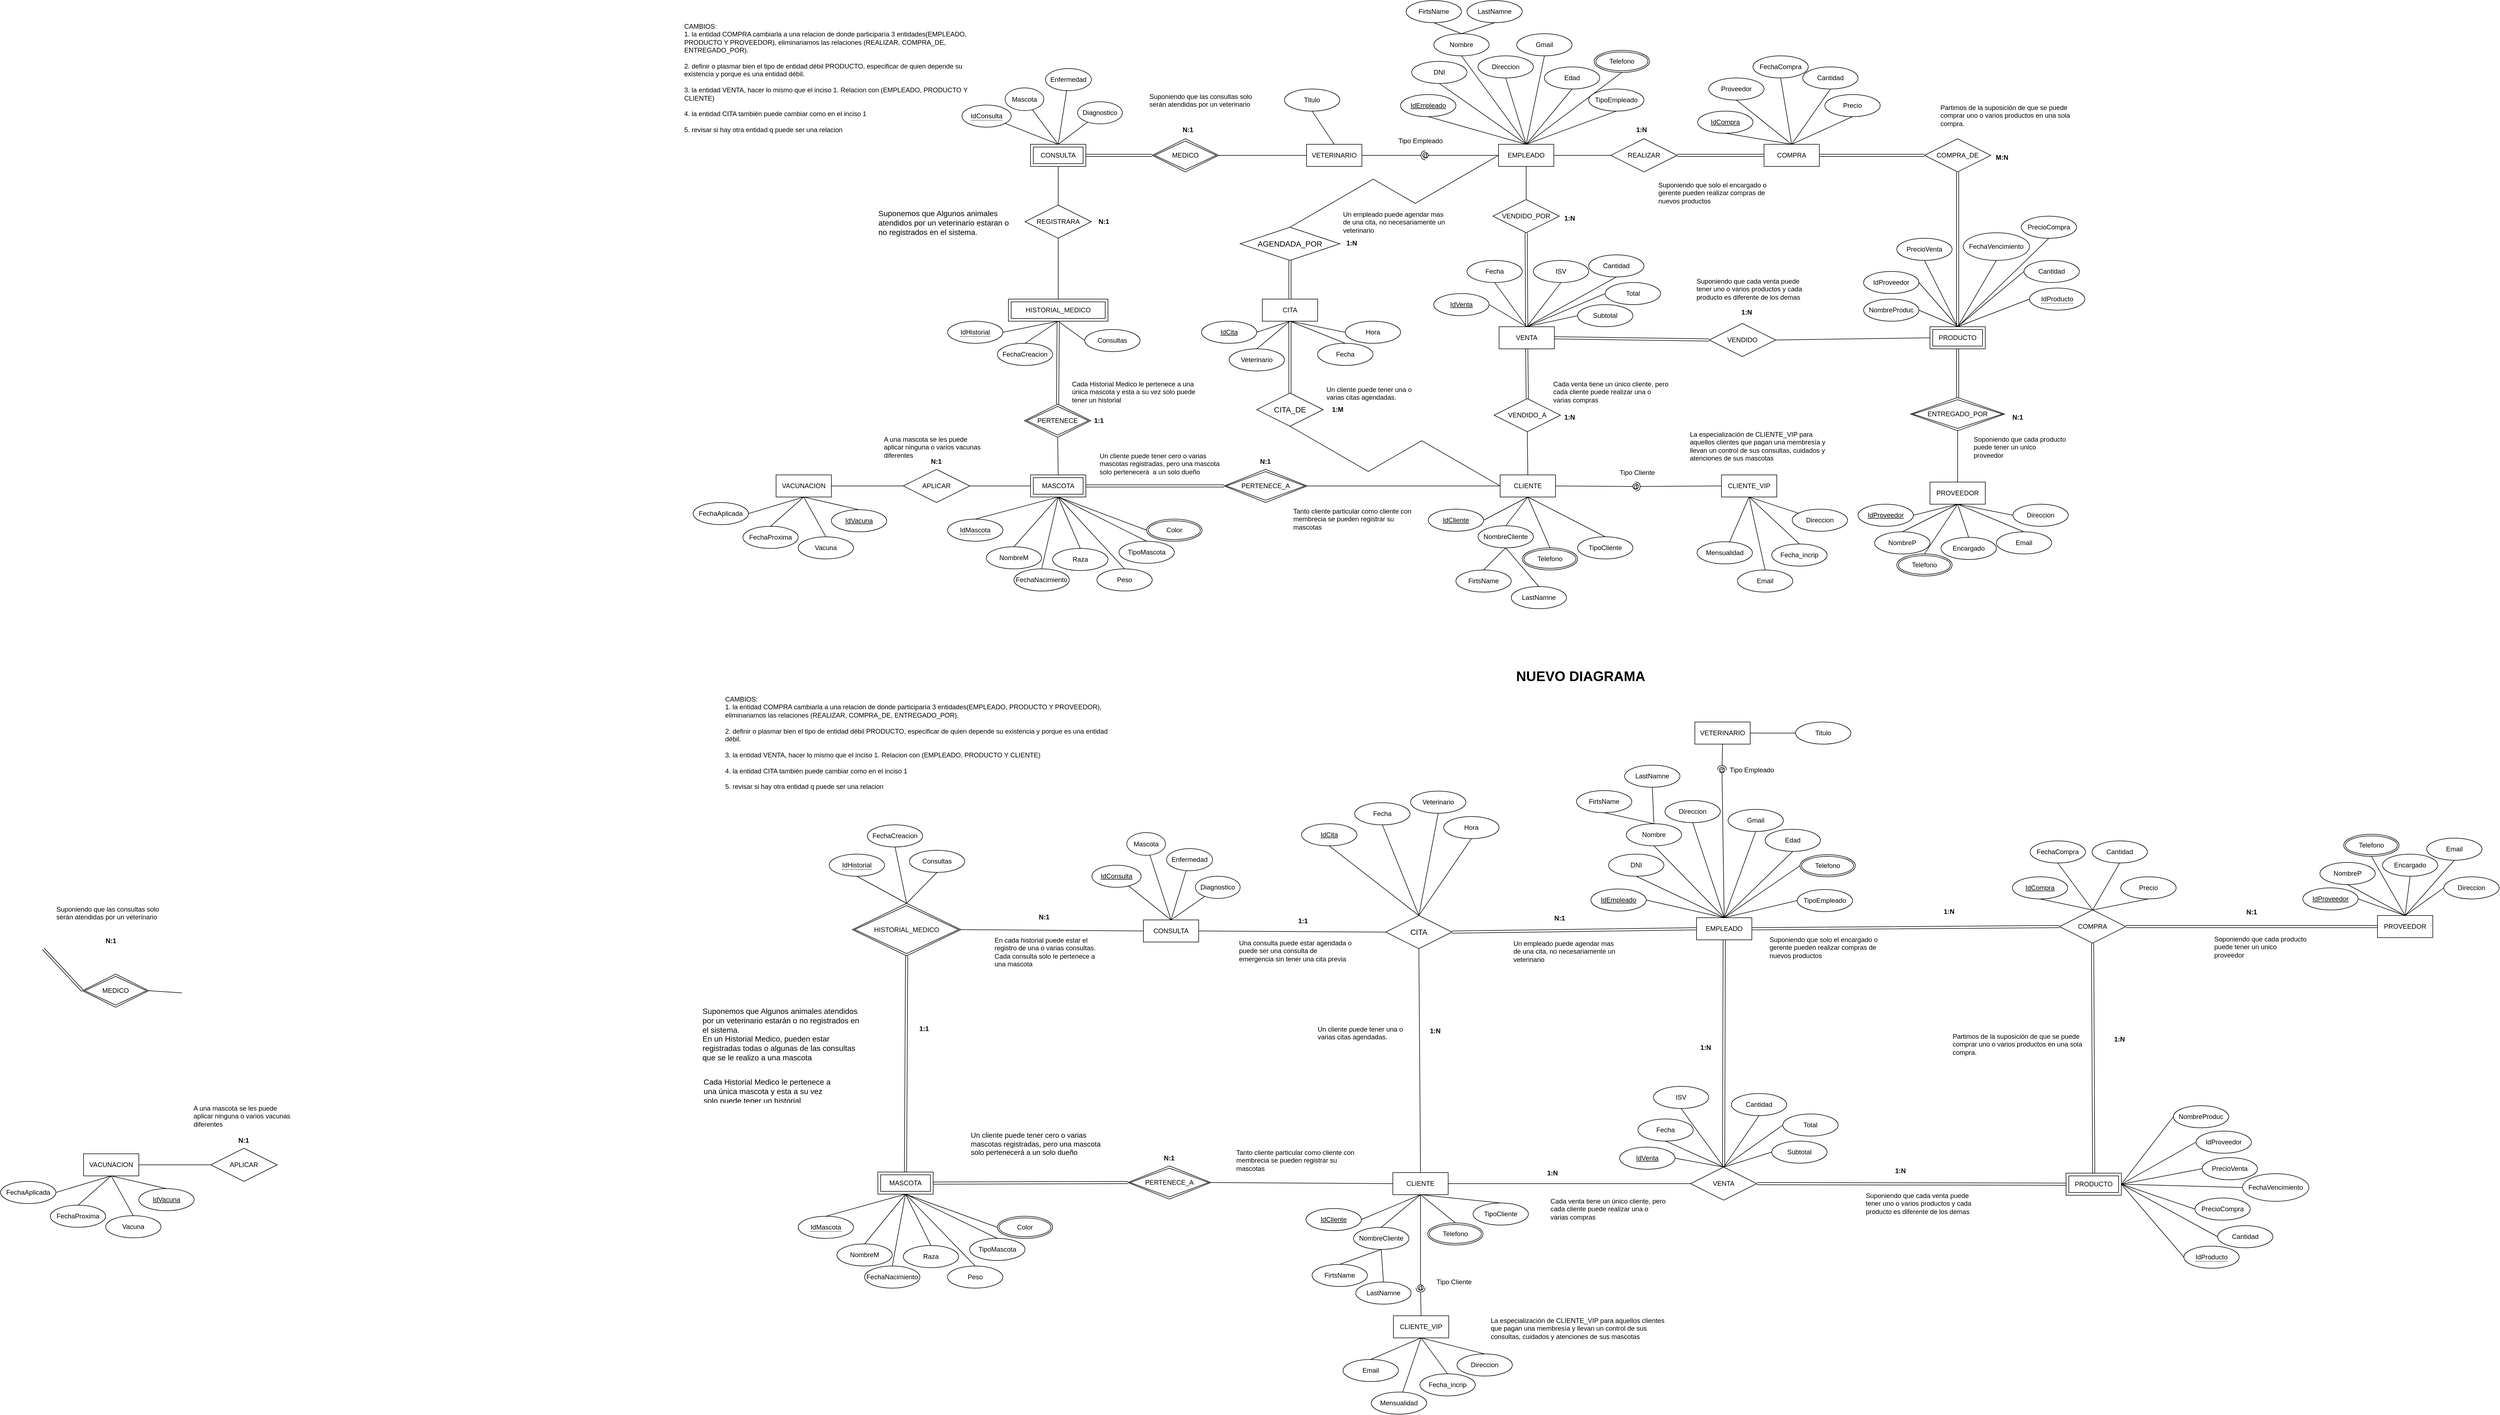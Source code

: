 <mxfile version="20.0.4" type="device"><diagram id="Bc5COBm9kngVSjxMCyHH" name="Page-1"><mxGraphModel dx="6380" dy="2450" grid="0" gridSize="10" guides="0" tooltips="1" connect="1" arrows="1" fold="1" page="1" pageScale="1" pageWidth="1920" pageHeight="1200" math="0" shadow="0"><root><mxCell id="0"/><mxCell id="1" parent="0"/><mxCell id="wOvWaQYOKiR6KEMXVoWu-2" value="EMPLEADO" style="whiteSpace=wrap;html=1;align=center;" parent="1" vertex="1"><mxGeometry x="1532" y="305" width="100" height="40" as="geometry"/></mxCell><mxCell id="wOvWaQYOKiR6KEMXVoWu-4" value="IdEmpleado" style="ellipse;whiteSpace=wrap;html=1;align=center;fontStyle=4;" parent="1" vertex="1"><mxGeometry x="1355" y="215" width="100" height="40" as="geometry"/></mxCell><mxCell id="wOvWaQYOKiR6KEMXVoWu-5" value="Nombre" style="ellipse;whiteSpace=wrap;html=1;align=center;" parent="1" vertex="1"><mxGeometry x="1415" y="105" width="100" height="40" as="geometry"/></mxCell><mxCell id="wOvWaQYOKiR6KEMXVoWu-6" value="DNI" style="ellipse;whiteSpace=wrap;html=1;align=center;" parent="1" vertex="1"><mxGeometry x="1375" y="155" width="100" height="40" as="geometry"/></mxCell><mxCell id="wOvWaQYOKiR6KEMXVoWu-8" value="Direccion" style="ellipse;whiteSpace=wrap;html=1;align=center;" parent="1" vertex="1"><mxGeometry x="1495" y="145" width="100" height="40" as="geometry"/></mxCell><mxCell id="wOvWaQYOKiR6KEMXVoWu-9" value="Edad" style="ellipse;whiteSpace=wrap;html=1;align=center;" parent="1" vertex="1"><mxGeometry x="1615" y="165" width="100" height="40" as="geometry"/></mxCell><mxCell id="wOvWaQYOKiR6KEMXVoWu-10" value="" style="endArrow=none;html=1;rounded=0;exitX=0.5;exitY=0;exitDx=0;exitDy=0;entryX=0.5;entryY=1;entryDx=0;entryDy=0;" parent="1" source="wOvWaQYOKiR6KEMXVoWu-2" target="wOvWaQYOKiR6KEMXVoWu-4" edge="1"><mxGeometry relative="1" as="geometry"><mxPoint x="1465" y="325" as="sourcePoint"/><mxPoint x="1625" y="325" as="targetPoint"/></mxGeometry></mxCell><mxCell id="wOvWaQYOKiR6KEMXVoWu-11" value="" style="endArrow=none;html=1;rounded=0;exitX=0.5;exitY=0;exitDx=0;exitDy=0;entryX=0.5;entryY=1;entryDx=0;entryDy=0;" parent="1" source="wOvWaQYOKiR6KEMXVoWu-2" target="wOvWaQYOKiR6KEMXVoWu-6" edge="1"><mxGeometry relative="1" as="geometry"><mxPoint x="1465" y="325" as="sourcePoint"/><mxPoint x="1625" y="325" as="targetPoint"/></mxGeometry></mxCell><mxCell id="wOvWaQYOKiR6KEMXVoWu-12" value="" style="endArrow=none;html=1;rounded=0;exitX=0.5;exitY=0;exitDx=0;exitDy=0;entryX=0.5;entryY=1;entryDx=0;entryDy=0;" parent="1" source="wOvWaQYOKiR6KEMXVoWu-2" target="wOvWaQYOKiR6KEMXVoWu-5" edge="1"><mxGeometry relative="1" as="geometry"><mxPoint x="1465" y="325" as="sourcePoint"/><mxPoint x="1625" y="325" as="targetPoint"/></mxGeometry></mxCell><mxCell id="wOvWaQYOKiR6KEMXVoWu-13" value="" style="endArrow=none;html=1;rounded=0;exitX=0.5;exitY=0;exitDx=0;exitDy=0;entryX=0.5;entryY=1;entryDx=0;entryDy=0;" parent="1" source="wOvWaQYOKiR6KEMXVoWu-2" target="wOvWaQYOKiR6KEMXVoWu-8" edge="1"><mxGeometry relative="1" as="geometry"><mxPoint x="1465" y="325" as="sourcePoint"/><mxPoint x="1625" y="325" as="targetPoint"/></mxGeometry></mxCell><mxCell id="wOvWaQYOKiR6KEMXVoWu-14" value="" style="endArrow=none;html=1;rounded=0;exitX=0.5;exitY=0;exitDx=0;exitDy=0;entryX=0.5;entryY=1;entryDx=0;entryDy=0;" parent="1" source="wOvWaQYOKiR6KEMXVoWu-2" target="wOvWaQYOKiR6KEMXVoWu-9" edge="1"><mxGeometry relative="1" as="geometry"><mxPoint x="1465" y="325" as="sourcePoint"/><mxPoint x="1625" y="325" as="targetPoint"/></mxGeometry></mxCell><mxCell id="wOvWaQYOKiR6KEMXVoWu-16" value="TipoEmpleado" style="ellipse;whiteSpace=wrap;html=1;align=center;" parent="1" vertex="1"><mxGeometry x="1695" y="205" width="100" height="40" as="geometry"/></mxCell><mxCell id="wOvWaQYOKiR6KEMXVoWu-17" value="" style="endArrow=none;html=1;rounded=0;exitX=0.5;exitY=0;exitDx=0;exitDy=0;entryX=0.5;entryY=1;entryDx=0;entryDy=0;" parent="1" source="wOvWaQYOKiR6KEMXVoWu-2" target="wOvWaQYOKiR6KEMXVoWu-26" edge="1"><mxGeometry relative="1" as="geometry"><mxPoint x="1465" y="325" as="sourcePoint"/><mxPoint x="1765" y="165" as="targetPoint"/></mxGeometry></mxCell><mxCell id="wOvWaQYOKiR6KEMXVoWu-18" value="" style="endArrow=none;html=1;rounded=0;exitX=0.5;exitY=0;exitDx=0;exitDy=0;entryX=0.5;entryY=1;entryDx=0;entryDy=0;" parent="1" source="wOvWaQYOKiR6KEMXVoWu-2" target="wOvWaQYOKiR6KEMXVoWu-16" edge="1"><mxGeometry relative="1" as="geometry"><mxPoint x="1465" y="325" as="sourcePoint"/><mxPoint x="1625" y="325" as="targetPoint"/></mxGeometry></mxCell><mxCell id="wOvWaQYOKiR6KEMXVoWu-19" value="CLIENTE" style="whiteSpace=wrap;html=1;align=center;" parent="1" vertex="1"><mxGeometry x="1535" y="903" width="100" height="40" as="geometry"/></mxCell><mxCell id="wOvWaQYOKiR6KEMXVoWu-20" value="NombreCliente" style="ellipse;whiteSpace=wrap;html=1;align=center;" parent="1" vertex="1"><mxGeometry x="1495" y="995" width="100" height="40" as="geometry"/></mxCell><mxCell id="wOvWaQYOKiR6KEMXVoWu-22" value="Telefono" style="ellipse;shape=doubleEllipse;margin=3;whiteSpace=wrap;html=1;align=center;" parent="1" vertex="1"><mxGeometry x="1575" y="1035" width="100" height="40" as="geometry"/></mxCell><mxCell id="wOvWaQYOKiR6KEMXVoWu-23" value="IdCliente" style="ellipse;whiteSpace=wrap;html=1;align=center;fontStyle=4;" parent="1" vertex="1"><mxGeometry x="1405" y="965" width="100" height="40" as="geometry"/></mxCell><mxCell id="wOvWaQYOKiR6KEMXVoWu-24" value="Gmail" style="ellipse;whiteSpace=wrap;html=1;align=center;" parent="1" vertex="1"><mxGeometry x="1565" y="105" width="100" height="40" as="geometry"/></mxCell><mxCell id="wOvWaQYOKiR6KEMXVoWu-25" value="" style="endArrow=none;html=1;rounded=0;exitX=0.5;exitY=0;exitDx=0;exitDy=0;entryX=0.5;entryY=1;entryDx=0;entryDy=0;" parent="1" source="wOvWaQYOKiR6KEMXVoWu-2" target="wOvWaQYOKiR6KEMXVoWu-24" edge="1"><mxGeometry relative="1" as="geometry"><mxPoint x="1885" y="375" as="sourcePoint"/><mxPoint x="2045" y="375" as="targetPoint"/></mxGeometry></mxCell><mxCell id="wOvWaQYOKiR6KEMXVoWu-26" value="Telefono" style="ellipse;shape=doubleEllipse;margin=3;whiteSpace=wrap;html=1;align=center;" parent="1" vertex="1"><mxGeometry x="1705" y="135" width="100" height="40" as="geometry"/></mxCell><mxCell id="wOvWaQYOKiR6KEMXVoWu-27" value="FirtsName" style="ellipse;whiteSpace=wrap;html=1;align=center;" parent="1" vertex="1"><mxGeometry x="1365" y="45" width="100" height="40" as="geometry"/></mxCell><mxCell id="wOvWaQYOKiR6KEMXVoWu-28" value="LastNamne" style="ellipse;whiteSpace=wrap;html=1;align=center;" parent="1" vertex="1"><mxGeometry x="1475" y="45" width="100" height="40" as="geometry"/></mxCell><mxCell id="wOvWaQYOKiR6KEMXVoWu-29" value="" style="endArrow=none;html=1;rounded=0;exitX=0.5;exitY=0;exitDx=0;exitDy=0;entryX=0.5;entryY=1;entryDx=0;entryDy=0;" parent="1" source="wOvWaQYOKiR6KEMXVoWu-5" target="wOvWaQYOKiR6KEMXVoWu-27" edge="1"><mxGeometry relative="1" as="geometry"><mxPoint x="1825" y="335" as="sourcePoint"/><mxPoint x="1985" y="335" as="targetPoint"/></mxGeometry></mxCell><mxCell id="wOvWaQYOKiR6KEMXVoWu-30" value="" style="endArrow=none;html=1;rounded=0;exitX=0.5;exitY=0;exitDx=0;exitDy=0;entryX=0.5;entryY=1;entryDx=0;entryDy=0;" parent="1" source="wOvWaQYOKiR6KEMXVoWu-5" target="wOvWaQYOKiR6KEMXVoWu-28" edge="1"><mxGeometry relative="1" as="geometry"><mxPoint x="1825" y="335" as="sourcePoint"/><mxPoint x="1985" y="335" as="targetPoint"/></mxGeometry></mxCell><mxCell id="wOvWaQYOKiR6KEMXVoWu-31" value="FirtsName" style="ellipse;whiteSpace=wrap;html=1;align=center;" parent="1" vertex="1"><mxGeometry x="1455" y="1075" width="100" height="40" as="geometry"/></mxCell><mxCell id="wOvWaQYOKiR6KEMXVoWu-32" value="LastNamne" style="ellipse;whiteSpace=wrap;html=1;align=center;" parent="1" vertex="1"><mxGeometry x="1555" y="1105" width="100" height="40" as="geometry"/></mxCell><mxCell id="wOvWaQYOKiR6KEMXVoWu-35" value="Direccion" style="ellipse;whiteSpace=wrap;html=1;align=center;" parent="1" vertex="1"><mxGeometry x="2063" y="965" width="100" height="40" as="geometry"/></mxCell><mxCell id="wOvWaQYOKiR6KEMXVoWu-36" value="Email" style="ellipse;whiteSpace=wrap;html=1;align=center;" parent="1" vertex="1"><mxGeometry x="1964" y="1075" width="100" height="40" as="geometry"/></mxCell><mxCell id="wOvWaQYOKiR6KEMXVoWu-37" value="" style="endArrow=none;html=1;rounded=0;exitX=1;exitY=0.5;exitDx=0;exitDy=0;entryX=0.5;entryY=1;entryDx=0;entryDy=0;" parent="1" source="wOvWaQYOKiR6KEMXVoWu-23" target="wOvWaQYOKiR6KEMXVoWu-19" edge="1"><mxGeometry relative="1" as="geometry"><mxPoint x="1930" y="1031" as="sourcePoint"/><mxPoint x="2090" y="1031" as="targetPoint"/></mxGeometry></mxCell><mxCell id="wOvWaQYOKiR6KEMXVoWu-38" value="" style="endArrow=none;html=1;rounded=0;exitX=0.5;exitY=0;exitDx=0;exitDy=0;entryX=0.5;entryY=1;entryDx=0;entryDy=0;" parent="1" source="wOvWaQYOKiR6KEMXVoWu-20" target="wOvWaQYOKiR6KEMXVoWu-19" edge="1"><mxGeometry relative="1" as="geometry"><mxPoint x="1930" y="1031" as="sourcePoint"/><mxPoint x="2090" y="1031" as="targetPoint"/></mxGeometry></mxCell><mxCell id="wOvWaQYOKiR6KEMXVoWu-39" value="" style="endArrow=none;html=1;rounded=0;exitX=0.5;exitY=0;exitDx=0;exitDy=0;entryX=0.5;entryY=1;entryDx=0;entryDy=0;" parent="1" source="wOvWaQYOKiR6KEMXVoWu-22" target="wOvWaQYOKiR6KEMXVoWu-19" edge="1"><mxGeometry relative="1" as="geometry"><mxPoint x="1930" y="1031" as="sourcePoint"/><mxPoint x="2090" y="1031" as="targetPoint"/></mxGeometry></mxCell><mxCell id="wOvWaQYOKiR6KEMXVoWu-40" value="" style="endArrow=none;html=1;rounded=0;entryX=0.5;entryY=1;entryDx=0;entryDy=0;" parent="1" source="wOvWaQYOKiR6KEMXVoWu-35" target="18OHzrwV0nmTJBktaz9y-5" edge="1"><mxGeometry relative="1" as="geometry"><mxPoint x="2110" y="1123" as="sourcePoint"/><mxPoint x="2270" y="1123" as="targetPoint"/></mxGeometry></mxCell><mxCell id="wOvWaQYOKiR6KEMXVoWu-41" value="" style="endArrow=none;html=1;rounded=0;exitX=0.5;exitY=0;exitDx=0;exitDy=0;entryX=0.5;entryY=1;entryDx=0;entryDy=0;" parent="1" source="wOvWaQYOKiR6KEMXVoWu-36" target="18OHzrwV0nmTJBktaz9y-5" edge="1"><mxGeometry relative="1" as="geometry"><mxPoint x="2110" y="1123" as="sourcePoint"/><mxPoint x="2270" y="1123" as="targetPoint"/></mxGeometry></mxCell><mxCell id="wOvWaQYOKiR6KEMXVoWu-42" value="" style="endArrow=none;html=1;rounded=0;exitX=0.5;exitY=0;exitDx=0;exitDy=0;entryX=0.5;entryY=1;entryDx=0;entryDy=0;" parent="1" source="wOvWaQYOKiR6KEMXVoWu-31" target="wOvWaQYOKiR6KEMXVoWu-20" edge="1"><mxGeometry relative="1" as="geometry"><mxPoint x="2020" y="1035" as="sourcePoint"/><mxPoint x="2180" y="1035" as="targetPoint"/></mxGeometry></mxCell><mxCell id="wOvWaQYOKiR6KEMXVoWu-43" value="" style="endArrow=none;html=1;rounded=0;exitX=0.5;exitY=0;exitDx=0;exitDy=0;entryX=0.5;entryY=1;entryDx=0;entryDy=0;" parent="1" source="wOvWaQYOKiR6KEMXVoWu-32" target="wOvWaQYOKiR6KEMXVoWu-20" edge="1"><mxGeometry relative="1" as="geometry"><mxPoint x="2020" y="1035" as="sourcePoint"/><mxPoint x="2180" y="1035" as="targetPoint"/></mxGeometry></mxCell><mxCell id="wOvWaQYOKiR6KEMXVoWu-44" value="MASCOTA" style="shape=ext;margin=3;double=1;whiteSpace=wrap;html=1;align=center;" parent="1" vertex="1"><mxGeometry x="686" y="903" width="100" height="40" as="geometry"/></mxCell><mxCell id="wOvWaQYOKiR6KEMXVoWu-45" value="&lt;span style=&quot;border-bottom: 1px dotted&quot;&gt;IdMascota&lt;/span&gt;" style="ellipse;whiteSpace=wrap;html=1;align=center;" parent="1" vertex="1"><mxGeometry x="536" y="983" width="100" height="40" as="geometry"/></mxCell><mxCell id="wOvWaQYOKiR6KEMXVoWu-46" value="NombreM" style="ellipse;whiteSpace=wrap;html=1;align=center;" parent="1" vertex="1"><mxGeometry x="606" y="1033" width="100" height="40" as="geometry"/></mxCell><mxCell id="wOvWaQYOKiR6KEMXVoWu-47" value="FechaNacimiento" style="ellipse;whiteSpace=wrap;html=1;align=center;" parent="1" vertex="1"><mxGeometry x="656" y="1073" width="100" height="40" as="geometry"/></mxCell><mxCell id="wOvWaQYOKiR6KEMXVoWu-48" value="Raza" style="ellipse;whiteSpace=wrap;html=1;align=center;" parent="1" vertex="1"><mxGeometry x="726" y="1036" width="100" height="40" as="geometry"/></mxCell><mxCell id="wOvWaQYOKiR6KEMXVoWu-49" value="Peso" style="ellipse;whiteSpace=wrap;html=1;align=center;" parent="1" vertex="1"><mxGeometry x="806" y="1073" width="100" height="40" as="geometry"/></mxCell><mxCell id="wOvWaQYOKiR6KEMXVoWu-50" value="TipoMascota" style="ellipse;whiteSpace=wrap;html=1;align=center;" parent="1" vertex="1"><mxGeometry x="846" y="1023" width="100" height="40" as="geometry"/></mxCell><mxCell id="wOvWaQYOKiR6KEMXVoWu-51" value="Color" style="ellipse;shape=doubleEllipse;margin=3;whiteSpace=wrap;html=1;align=center;" parent="1" vertex="1"><mxGeometry x="896" y="983" width="100" height="40" as="geometry"/></mxCell><mxCell id="wOvWaQYOKiR6KEMXVoWu-53" value="" style="endArrow=none;html=1;rounded=0;exitX=0.5;exitY=0;exitDx=0;exitDy=0;entryX=0.5;entryY=1;entryDx=0;entryDy=0;" parent="1" source="wOvWaQYOKiR6KEMXVoWu-45" target="wOvWaQYOKiR6KEMXVoWu-44" edge="1"><mxGeometry relative="1" as="geometry"><mxPoint x="676" y="946" as="sourcePoint"/><mxPoint x="836" y="946" as="targetPoint"/></mxGeometry></mxCell><mxCell id="wOvWaQYOKiR6KEMXVoWu-54" value="" style="endArrow=none;html=1;rounded=0;exitX=0.5;exitY=0;exitDx=0;exitDy=0;entryX=0.5;entryY=1;entryDx=0;entryDy=0;" parent="1" source="wOvWaQYOKiR6KEMXVoWu-46" target="wOvWaQYOKiR6KEMXVoWu-44" edge="1"><mxGeometry relative="1" as="geometry"><mxPoint x="676" y="946" as="sourcePoint"/><mxPoint x="836" y="946" as="targetPoint"/></mxGeometry></mxCell><mxCell id="wOvWaQYOKiR6KEMXVoWu-55" value="" style="endArrow=none;html=1;rounded=0;exitX=0.5;exitY=0;exitDx=0;exitDy=0;entryX=0.5;entryY=1;entryDx=0;entryDy=0;" parent="1" source="wOvWaQYOKiR6KEMXVoWu-47" target="wOvWaQYOKiR6KEMXVoWu-44" edge="1"><mxGeometry relative="1" as="geometry"><mxPoint x="676" y="946" as="sourcePoint"/><mxPoint x="836" y="946" as="targetPoint"/></mxGeometry></mxCell><mxCell id="wOvWaQYOKiR6KEMXVoWu-56" value="" style="endArrow=none;html=1;rounded=0;exitX=0.5;exitY=0;exitDx=0;exitDy=0;entryX=0.5;entryY=1;entryDx=0;entryDy=0;" parent="1" source="wOvWaQYOKiR6KEMXVoWu-48" target="wOvWaQYOKiR6KEMXVoWu-44" edge="1"><mxGeometry relative="1" as="geometry"><mxPoint x="676" y="946" as="sourcePoint"/><mxPoint x="836" y="946" as="targetPoint"/></mxGeometry></mxCell><mxCell id="wOvWaQYOKiR6KEMXVoWu-57" value="" style="endArrow=none;html=1;rounded=0;exitX=0.5;exitY=0;exitDx=0;exitDy=0;entryX=0.5;entryY=1;entryDx=0;entryDy=0;" parent="1" source="wOvWaQYOKiR6KEMXVoWu-49" target="wOvWaQYOKiR6KEMXVoWu-44" edge="1"><mxGeometry relative="1" as="geometry"><mxPoint x="676" y="946" as="sourcePoint"/><mxPoint x="836" y="946" as="targetPoint"/></mxGeometry></mxCell><mxCell id="wOvWaQYOKiR6KEMXVoWu-58" value="" style="endArrow=none;html=1;rounded=0;exitX=0.5;exitY=0;exitDx=0;exitDy=0;entryX=0.5;entryY=1;entryDx=0;entryDy=0;" parent="1" source="wOvWaQYOKiR6KEMXVoWu-50" target="wOvWaQYOKiR6KEMXVoWu-44" edge="1"><mxGeometry relative="1" as="geometry"><mxPoint x="676" y="946" as="sourcePoint"/><mxPoint x="836" y="946" as="targetPoint"/></mxGeometry></mxCell><mxCell id="wOvWaQYOKiR6KEMXVoWu-59" value="" style="endArrow=none;html=1;rounded=0;entryX=0;entryY=0.5;entryDx=0;entryDy=0;exitX=0.5;exitY=1;exitDx=0;exitDy=0;" parent="1" source="wOvWaQYOKiR6KEMXVoWu-44" target="wOvWaQYOKiR6KEMXVoWu-51" edge="1"><mxGeometry relative="1" as="geometry"><mxPoint x="826" y="916" as="sourcePoint"/><mxPoint x="836" y="946" as="targetPoint"/></mxGeometry></mxCell><mxCell id="wOvWaQYOKiR6KEMXVoWu-61" value="PROVEEDOR" style="whiteSpace=wrap;html=1;align=center;" parent="1" vertex="1"><mxGeometry x="2312" y="916" width="100" height="40" as="geometry"/></mxCell><mxCell id="wOvWaQYOKiR6KEMXVoWu-62" value="IdProveedor" style="ellipse;whiteSpace=wrap;html=1;align=center;fontStyle=4;" parent="1" vertex="1"><mxGeometry x="2182" y="956" width="100" height="40" as="geometry"/></mxCell><mxCell id="wOvWaQYOKiR6KEMXVoWu-63" value="NombreP" style="ellipse;whiteSpace=wrap;html=1;align=center;" parent="1" vertex="1"><mxGeometry x="2212" y="1006" width="100" height="40" as="geometry"/></mxCell><mxCell id="wOvWaQYOKiR6KEMXVoWu-65" value="Telefono" style="ellipse;shape=doubleEllipse;margin=3;whiteSpace=wrap;html=1;align=center;" parent="1" vertex="1"><mxGeometry x="2252" y="1046" width="100" height="40" as="geometry"/></mxCell><mxCell id="wOvWaQYOKiR6KEMXVoWu-66" value="Direccion" style="ellipse;whiteSpace=wrap;html=1;align=center;" parent="1" vertex="1"><mxGeometry x="2462" y="956" width="100" height="40" as="geometry"/></mxCell><mxCell id="wOvWaQYOKiR6KEMXVoWu-67" value="Email" style="ellipse;whiteSpace=wrap;html=1;align=center;" parent="1" vertex="1"><mxGeometry x="2432" y="1006" width="100" height="40" as="geometry"/></mxCell><mxCell id="wOvWaQYOKiR6KEMXVoWu-68" value="Encargado" style="ellipse;whiteSpace=wrap;html=1;align=center;" parent="1" vertex="1"><mxGeometry x="2332" y="1016" width="100" height="40" as="geometry"/></mxCell><mxCell id="wOvWaQYOKiR6KEMXVoWu-69" value="" style="endArrow=none;html=1;rounded=0;exitX=1;exitY=0.5;exitDx=0;exitDy=0;entryX=0.5;entryY=1;entryDx=0;entryDy=0;" parent="1" source="wOvWaQYOKiR6KEMXVoWu-62" target="wOvWaQYOKiR6KEMXVoWu-61" edge="1"><mxGeometry relative="1" as="geometry"><mxPoint x="2279.5" y="1056" as="sourcePoint"/><mxPoint x="2439.5" y="1056" as="targetPoint"/></mxGeometry></mxCell><mxCell id="wOvWaQYOKiR6KEMXVoWu-70" value="" style="endArrow=none;html=1;rounded=0;exitX=0.5;exitY=0;exitDx=0;exitDy=0;entryX=0.5;entryY=1;entryDx=0;entryDy=0;" parent="1" source="wOvWaQYOKiR6KEMXVoWu-63" target="wOvWaQYOKiR6KEMXVoWu-61" edge="1"><mxGeometry relative="1" as="geometry"><mxPoint x="2279.5" y="1056" as="sourcePoint"/><mxPoint x="2439.5" y="1056" as="targetPoint"/></mxGeometry></mxCell><mxCell id="wOvWaQYOKiR6KEMXVoWu-71" value="" style="endArrow=none;html=1;rounded=0;exitX=0.5;exitY=0;exitDx=0;exitDy=0;entryX=0.5;entryY=1;entryDx=0;entryDy=0;" parent="1" source="wOvWaQYOKiR6KEMXVoWu-65" target="wOvWaQYOKiR6KEMXVoWu-61" edge="1"><mxGeometry relative="1" as="geometry"><mxPoint x="2279.5" y="1056" as="sourcePoint"/><mxPoint x="2439.5" y="1056" as="targetPoint"/></mxGeometry></mxCell><mxCell id="wOvWaQYOKiR6KEMXVoWu-72" value="" style="endArrow=none;html=1;rounded=0;exitX=0.5;exitY=1;exitDx=0;exitDy=0;entryX=0;entryY=0.5;entryDx=0;entryDy=0;" parent="1" source="wOvWaQYOKiR6KEMXVoWu-61" target="wOvWaQYOKiR6KEMXVoWu-66" edge="1"><mxGeometry relative="1" as="geometry"><mxPoint x="2399.5" y="996" as="sourcePoint"/><mxPoint x="2399.5" y="1046" as="targetPoint"/></mxGeometry></mxCell><mxCell id="wOvWaQYOKiR6KEMXVoWu-74" value="" style="endArrow=none;html=1;rounded=0;exitX=0.5;exitY=0;exitDx=0;exitDy=0;entryX=0.5;entryY=1;entryDx=0;entryDy=0;" parent="1" source="wOvWaQYOKiR6KEMXVoWu-67" target="wOvWaQYOKiR6KEMXVoWu-61" edge="1"><mxGeometry relative="1" as="geometry"><mxPoint x="2279.5" y="816" as="sourcePoint"/><mxPoint x="2439.5" y="816" as="targetPoint"/></mxGeometry></mxCell><mxCell id="wOvWaQYOKiR6KEMXVoWu-75" value="" style="endArrow=none;html=1;rounded=0;exitX=0.5;exitY=0;exitDx=0;exitDy=0;entryX=0.5;entryY=1;entryDx=0;entryDy=0;" parent="1" source="wOvWaQYOKiR6KEMXVoWu-68" target="wOvWaQYOKiR6KEMXVoWu-61" edge="1"><mxGeometry relative="1" as="geometry"><mxPoint x="2279.5" y="936" as="sourcePoint"/><mxPoint x="2439.5" y="936" as="targetPoint"/></mxGeometry></mxCell><mxCell id="wOvWaQYOKiR6KEMXVoWu-76" value="PRODUCTO" style="shape=ext;margin=3;double=1;whiteSpace=wrap;html=1;align=center;" parent="1" vertex="1"><mxGeometry x="2312" y="635" width="100" height="40" as="geometry"/></mxCell><mxCell id="wOvWaQYOKiR6KEMXVoWu-79" value="&lt;span style=&quot;border-bottom: 1px dotted&quot;&gt;IdProducto&lt;/span&gt;" style="ellipse;whiteSpace=wrap;html=1;align=center;" parent="1" vertex="1"><mxGeometry x="2492" y="565" width="100" height="40" as="geometry"/></mxCell><mxCell id="wOvWaQYOKiR6KEMXVoWu-80" value="NombreProduc" style="ellipse;whiteSpace=wrap;html=1;align=center;" parent="1" vertex="1"><mxGeometry x="2192" y="585" width="100" height="40" as="geometry"/></mxCell><mxCell id="wOvWaQYOKiR6KEMXVoWu-81" value="PrecioVenta" style="ellipse;whiteSpace=wrap;html=1;align=center;" parent="1" vertex="1"><mxGeometry x="2252" y="475" width="100" height="40" as="geometry"/></mxCell><mxCell id="wOvWaQYOKiR6KEMXVoWu-82" value="PrecioCompra" style="ellipse;whiteSpace=wrap;html=1;align=center;" parent="1" vertex="1"><mxGeometry x="2477" y="435" width="100" height="40" as="geometry"/></mxCell><mxCell id="wOvWaQYOKiR6KEMXVoWu-83" value="Cantidad" style="ellipse;whiteSpace=wrap;html=1;align=center;" parent="1" vertex="1"><mxGeometry x="2482" y="515" width="100" height="40" as="geometry"/></mxCell><mxCell id="wOvWaQYOKiR6KEMXVoWu-84" value="FechaVencimiento" style="ellipse;whiteSpace=wrap;html=1;align=center;" parent="1" vertex="1"><mxGeometry x="2372" y="465" width="120" height="50" as="geometry"/></mxCell><mxCell id="wOvWaQYOKiR6KEMXVoWu-85" value="IdProveedor" style="ellipse;whiteSpace=wrap;html=1;align=center;" parent="1" vertex="1"><mxGeometry x="2192" y="535" width="100" height="40" as="geometry"/></mxCell><mxCell id="wOvWaQYOKiR6KEMXVoWu-87" value="" style="endArrow=none;html=1;rounded=0;entryX=0.5;entryY=0;entryDx=0;entryDy=0;exitX=0;exitY=0.5;exitDx=0;exitDy=0;" parent="1" source="wOvWaQYOKiR6KEMXVoWu-79" target="wOvWaQYOKiR6KEMXVoWu-76" edge="1"><mxGeometry relative="1" as="geometry"><mxPoint x="2142" y="700" as="sourcePoint"/><mxPoint x="2322" y="680" as="targetPoint"/></mxGeometry></mxCell><mxCell id="wOvWaQYOKiR6KEMXVoWu-88" value="" style="endArrow=none;html=1;rounded=0;exitX=1;exitY=0.5;exitDx=0;exitDy=0;entryX=0.5;entryY=0;entryDx=0;entryDy=0;" parent="1" source="wOvWaQYOKiR6KEMXVoWu-80" target="wOvWaQYOKiR6KEMXVoWu-76" edge="1"><mxGeometry relative="1" as="geometry"><mxPoint x="2142" y="930" as="sourcePoint"/><mxPoint x="2302" y="930" as="targetPoint"/></mxGeometry></mxCell><mxCell id="wOvWaQYOKiR6KEMXVoWu-89" value="" style="endArrow=none;html=1;rounded=0;exitX=1;exitY=0.5;exitDx=0;exitDy=0;entryX=0.5;entryY=0;entryDx=0;entryDy=0;" parent="1" source="wOvWaQYOKiR6KEMXVoWu-85" target="wOvWaQYOKiR6KEMXVoWu-76" edge="1"><mxGeometry relative="1" as="geometry"><mxPoint x="2142" y="820" as="sourcePoint"/><mxPoint x="2302" y="820" as="targetPoint"/></mxGeometry></mxCell><mxCell id="wOvWaQYOKiR6KEMXVoWu-90" value="" style="endArrow=none;html=1;rounded=0;exitX=0.5;exitY=1;exitDx=0;exitDy=0;entryX=0.5;entryY=0;entryDx=0;entryDy=0;" parent="1" source="wOvWaQYOKiR6KEMXVoWu-81" target="wOvWaQYOKiR6KEMXVoWu-76" edge="1"><mxGeometry relative="1" as="geometry"><mxPoint x="2142" y="930" as="sourcePoint"/><mxPoint x="2302" y="930" as="targetPoint"/></mxGeometry></mxCell><mxCell id="wOvWaQYOKiR6KEMXVoWu-91" value="" style="endArrow=none;html=1;rounded=0;exitX=0.5;exitY=1;exitDx=0;exitDy=0;entryX=0.5;entryY=0;entryDx=0;entryDy=0;" parent="1" source="wOvWaQYOKiR6KEMXVoWu-82" target="wOvWaQYOKiR6KEMXVoWu-76" edge="1"><mxGeometry relative="1" as="geometry"><mxPoint x="2142" y="930" as="sourcePoint"/><mxPoint x="2302" y="930" as="targetPoint"/></mxGeometry></mxCell><mxCell id="wOvWaQYOKiR6KEMXVoWu-93" value="" style="endArrow=none;html=1;rounded=0;exitX=0.5;exitY=1;exitDx=0;exitDy=0;entryX=0.5;entryY=0;entryDx=0;entryDy=0;" parent="1" source="wOvWaQYOKiR6KEMXVoWu-84" target="wOvWaQYOKiR6KEMXVoWu-76" edge="1"><mxGeometry relative="1" as="geometry"><mxPoint x="2592" y="820" as="sourcePoint"/><mxPoint x="2752" y="820" as="targetPoint"/></mxGeometry></mxCell><mxCell id="wOvWaQYOKiR6KEMXVoWu-94" value="" style="endArrow=none;html=1;rounded=0;exitX=0;exitY=0.5;exitDx=0;exitDy=0;entryX=0.5;entryY=0;entryDx=0;entryDy=0;" parent="1" source="wOvWaQYOKiR6KEMXVoWu-83" target="wOvWaQYOKiR6KEMXVoWu-76" edge="1"><mxGeometry relative="1" as="geometry"><mxPoint x="2592" y="820" as="sourcePoint"/><mxPoint x="2752" y="820" as="targetPoint"/></mxGeometry></mxCell><mxCell id="VBLSebzGIi8IJta7-NSU-1" value="COMPRA" style="whiteSpace=wrap;html=1;align=center;" parent="1" vertex="1"><mxGeometry x="2012" y="305" width="100" height="40" as="geometry"/></mxCell><mxCell id="VBLSebzGIi8IJta7-NSU-3" value="IdCompra" style="ellipse;whiteSpace=wrap;html=1;align=center;fontStyle=4;" parent="1" vertex="1"><mxGeometry x="1892" y="245" width="100" height="40" as="geometry"/></mxCell><mxCell id="VBLSebzGIi8IJta7-NSU-4" value="Proveedor" style="ellipse;whiteSpace=wrap;html=1;align=center;" parent="1" vertex="1"><mxGeometry x="1912" y="185" width="100" height="40" as="geometry"/></mxCell><mxCell id="VBLSebzGIi8IJta7-NSU-5" value="FechaCompra" style="ellipse;whiteSpace=wrap;html=1;align=center;" parent="1" vertex="1"><mxGeometry x="1992" y="145" width="100" height="40" as="geometry"/></mxCell><mxCell id="VBLSebzGIi8IJta7-NSU-7" value="Cantidad" style="ellipse;whiteSpace=wrap;html=1;align=center;" parent="1" vertex="1"><mxGeometry x="2082" y="165" width="100" height="40" as="geometry"/></mxCell><mxCell id="VBLSebzGIi8IJta7-NSU-8" value="Precio" style="ellipse;whiteSpace=wrap;html=1;align=center;" parent="1" vertex="1"><mxGeometry x="2122" y="215" width="100" height="40" as="geometry"/></mxCell><mxCell id="VBLSebzGIi8IJta7-NSU-9" value="" style="endArrow=none;html=1;rounded=0;exitX=0.5;exitY=1;exitDx=0;exitDy=0;entryX=0.5;entryY=0;entryDx=0;entryDy=0;" parent="1" source="VBLSebzGIi8IJta7-NSU-3" target="VBLSebzGIi8IJta7-NSU-1" edge="1"><mxGeometry relative="1" as="geometry"><mxPoint x="2002" y="355" as="sourcePoint"/><mxPoint x="2162" y="355" as="targetPoint"/></mxGeometry></mxCell><mxCell id="VBLSebzGIi8IJta7-NSU-10" value="" style="endArrow=none;html=1;rounded=0;exitX=0.5;exitY=1;exitDx=0;exitDy=0;entryX=0.5;entryY=0;entryDx=0;entryDy=0;" parent="1" source="VBLSebzGIi8IJta7-NSU-4" target="VBLSebzGIi8IJta7-NSU-1" edge="1"><mxGeometry relative="1" as="geometry"><mxPoint x="2002" y="355" as="sourcePoint"/><mxPoint x="2162" y="355" as="targetPoint"/></mxGeometry></mxCell><mxCell id="VBLSebzGIi8IJta7-NSU-11" value="" style="endArrow=none;html=1;rounded=0;exitX=0.5;exitY=1;exitDx=0;exitDy=0;entryX=0.5;entryY=0;entryDx=0;entryDy=0;" parent="1" source="VBLSebzGIi8IJta7-NSU-5" target="VBLSebzGIi8IJta7-NSU-1" edge="1"><mxGeometry relative="1" as="geometry"><mxPoint x="2002" y="355" as="sourcePoint"/><mxPoint x="2162" y="355" as="targetPoint"/></mxGeometry></mxCell><mxCell id="VBLSebzGIi8IJta7-NSU-13" value="" style="endArrow=none;html=1;rounded=0;exitX=0.5;exitY=1;exitDx=0;exitDy=0;entryX=0.5;entryY=0;entryDx=0;entryDy=0;" parent="1" source="VBLSebzGIi8IJta7-NSU-7" target="VBLSebzGIi8IJta7-NSU-1" edge="1"><mxGeometry relative="1" as="geometry"><mxPoint x="2002" y="355" as="sourcePoint"/><mxPoint x="2162" y="355" as="targetPoint"/></mxGeometry></mxCell><mxCell id="VBLSebzGIi8IJta7-NSU-14" value="" style="endArrow=none;html=1;rounded=0;exitX=0.5;exitY=1;exitDx=0;exitDy=0;entryX=0.5;entryY=0;entryDx=0;entryDy=0;" parent="1" source="VBLSebzGIi8IJta7-NSU-8" target="VBLSebzGIi8IJta7-NSU-1" edge="1"><mxGeometry relative="1" as="geometry"><mxPoint x="2002" y="355" as="sourcePoint"/><mxPoint x="2162" y="355" as="targetPoint"/></mxGeometry></mxCell><mxCell id="VBLSebzGIi8IJta7-NSU-15" value="CITA" style="whiteSpace=wrap;html=1;align=center;" parent="1" vertex="1"><mxGeometry x="1105" y="585" width="100" height="40" as="geometry"/></mxCell><mxCell id="VBLSebzGIi8IJta7-NSU-16" value="IdCita" style="ellipse;whiteSpace=wrap;html=1;align=center;fontStyle=4;" parent="1" vertex="1"><mxGeometry x="995" y="625" width="100" height="40" as="geometry"/></mxCell><mxCell id="VBLSebzGIi8IJta7-NSU-17" value="Veterinario" style="ellipse;whiteSpace=wrap;html=1;align=center;" parent="1" vertex="1"><mxGeometry x="1045" y="675" width="100" height="40" as="geometry"/></mxCell><mxCell id="VBLSebzGIi8IJta7-NSU-22" value="Fecha" style="ellipse;whiteSpace=wrap;html=1;align=center;" parent="1" vertex="1"><mxGeometry x="1205" y="665" width="100" height="40" as="geometry"/></mxCell><mxCell id="VBLSebzGIi8IJta7-NSU-23" value="Hora" style="ellipse;whiteSpace=wrap;html=1;align=center;" parent="1" vertex="1"><mxGeometry x="1255" y="625" width="100" height="40" as="geometry"/></mxCell><mxCell id="VBLSebzGIi8IJta7-NSU-24" value="" style="endArrow=none;html=1;rounded=0;exitX=1;exitY=0.5;exitDx=0;exitDy=0;entryX=0.5;entryY=1;entryDx=0;entryDy=0;" parent="1" source="VBLSebzGIi8IJta7-NSU-16" target="VBLSebzGIi8IJta7-NSU-15" edge="1"><mxGeometry relative="1" as="geometry"><mxPoint x="1165" y="645" as="sourcePoint"/><mxPoint x="1325" y="645" as="targetPoint"/></mxGeometry></mxCell><mxCell id="VBLSebzGIi8IJta7-NSU-25" value="" style="endArrow=none;html=1;rounded=0;entryX=0.5;entryY=0;entryDx=0;entryDy=0;exitX=0.5;exitY=1;exitDx=0;exitDy=0;" parent="1" source="VBLSebzGIi8IJta7-NSU-15" target="VBLSebzGIi8IJta7-NSU-17" edge="1"><mxGeometry relative="1" as="geometry"><mxPoint x="1165" y="645" as="sourcePoint"/><mxPoint x="1325" y="645" as="targetPoint"/></mxGeometry></mxCell><mxCell id="VBLSebzGIi8IJta7-NSU-26" value="" style="endArrow=none;html=1;rounded=0;exitX=0.5;exitY=0;exitDx=0;exitDy=0;entryX=0.5;entryY=1;entryDx=0;entryDy=0;" parent="1" source="VBLSebzGIi8IJta7-NSU-22" target="VBLSebzGIi8IJta7-NSU-15" edge="1"><mxGeometry relative="1" as="geometry"><mxPoint x="1165" y="645" as="sourcePoint"/><mxPoint x="1325" y="645" as="targetPoint"/></mxGeometry></mxCell><mxCell id="VBLSebzGIi8IJta7-NSU-28" value="" style="endArrow=none;html=1;rounded=0;exitX=0;exitY=0.5;exitDx=0;exitDy=0;entryX=0.5;entryY=1;entryDx=0;entryDy=0;" parent="1" source="VBLSebzGIi8IJta7-NSU-23" target="VBLSebzGIi8IJta7-NSU-15" edge="1"><mxGeometry relative="1" as="geometry"><mxPoint x="1345" y="735" as="sourcePoint"/><mxPoint x="1435" y="645" as="targetPoint"/></mxGeometry></mxCell><mxCell id="VBLSebzGIi8IJta7-NSU-29" value="VENTA" style="whiteSpace=wrap;html=1;align=center;" parent="1" vertex="1"><mxGeometry x="1533" y="635" width="100" height="40" as="geometry"/></mxCell><mxCell id="VBLSebzGIi8IJta7-NSU-30" value="IdVenta" style="ellipse;whiteSpace=wrap;html=1;align=center;fontStyle=4;" parent="1" vertex="1"><mxGeometry x="1415" y="575" width="100" height="40" as="geometry"/></mxCell><mxCell id="VBLSebzGIi8IJta7-NSU-32" value="Fecha" style="ellipse;whiteSpace=wrap;html=1;align=center;" parent="1" vertex="1"><mxGeometry x="1475" y="515" width="100" height="40" as="geometry"/></mxCell><mxCell id="VBLSebzGIi8IJta7-NSU-34" value="Cantidad" style="ellipse;whiteSpace=wrap;html=1;align=center;" parent="1" vertex="1"><mxGeometry x="1695" y="505" width="100" height="40" as="geometry"/></mxCell><mxCell id="VBLSebzGIi8IJta7-NSU-36" value="Subtotal" style="ellipse;whiteSpace=wrap;html=1;align=center;" parent="1" vertex="1"><mxGeometry x="1675" y="595" width="100" height="40" as="geometry"/></mxCell><mxCell id="VBLSebzGIi8IJta7-NSU-37" value="Total" style="ellipse;whiteSpace=wrap;html=1;align=center;" parent="1" vertex="1"><mxGeometry x="1725" y="555" width="100" height="40" as="geometry"/></mxCell><mxCell id="VBLSebzGIi8IJta7-NSU-38" value="ISV" style="ellipse;whiteSpace=wrap;html=1;align=center;" parent="1" vertex="1"><mxGeometry x="1595" y="515" width="100" height="40" as="geometry"/></mxCell><mxCell id="VBLSebzGIi8IJta7-NSU-39" value="" style="endArrow=none;html=1;rounded=0;exitX=1;exitY=0.5;exitDx=0;exitDy=0;entryX=0.5;entryY=0;entryDx=0;entryDy=0;" parent="1" source="VBLSebzGIi8IJta7-NSU-30" target="VBLSebzGIi8IJta7-NSU-29" edge="1"><mxGeometry relative="1" as="geometry"><mxPoint x="1395" y="835" as="sourcePoint"/><mxPoint x="1555" y="835" as="targetPoint"/></mxGeometry></mxCell><mxCell id="VBLSebzGIi8IJta7-NSU-41" value="" style="endArrow=none;html=1;rounded=0;exitX=0.5;exitY=1;exitDx=0;exitDy=0;entryX=0.5;entryY=0;entryDx=0;entryDy=0;" parent="1" source="VBLSebzGIi8IJta7-NSU-32" target="VBLSebzGIi8IJta7-NSU-29" edge="1"><mxGeometry relative="1" as="geometry"><mxPoint x="1395" y="835" as="sourcePoint"/><mxPoint x="1555" y="835" as="targetPoint"/></mxGeometry></mxCell><mxCell id="VBLSebzGIi8IJta7-NSU-43" value="" style="endArrow=none;html=1;rounded=0;exitX=0.5;exitY=1;exitDx=0;exitDy=0;entryX=0.5;entryY=0;entryDx=0;entryDy=0;" parent="1" source="VBLSebzGIi8IJta7-NSU-34" target="VBLSebzGIi8IJta7-NSU-29" edge="1"><mxGeometry relative="1" as="geometry"><mxPoint x="1395" y="835" as="sourcePoint"/><mxPoint x="1555" y="835" as="targetPoint"/></mxGeometry></mxCell><mxCell id="VBLSebzGIi8IJta7-NSU-44" value="" style="endArrow=none;html=1;rounded=0;exitX=0.5;exitY=1;exitDx=0;exitDy=0;entryX=0.5;entryY=0;entryDx=0;entryDy=0;" parent="1" source="VBLSebzGIi8IJta7-NSU-38" target="VBLSebzGIi8IJta7-NSU-29" edge="1"><mxGeometry relative="1" as="geometry"><mxPoint x="1395" y="835" as="sourcePoint"/><mxPoint x="1555" y="835" as="targetPoint"/></mxGeometry></mxCell><mxCell id="VBLSebzGIi8IJta7-NSU-45" value="" style="endArrow=none;html=1;rounded=0;exitX=0;exitY=0.5;exitDx=0;exitDy=0;entryX=0.5;entryY=0;entryDx=0;entryDy=0;" parent="1" source="VBLSebzGIi8IJta7-NSU-36" target="VBLSebzGIi8IJta7-NSU-29" edge="1"><mxGeometry relative="1" as="geometry"><mxPoint x="1395" y="835" as="sourcePoint"/><mxPoint x="1555" y="835" as="targetPoint"/></mxGeometry></mxCell><mxCell id="VBLSebzGIi8IJta7-NSU-46" value="" style="endArrow=none;html=1;rounded=0;exitX=0;exitY=0.5;exitDx=0;exitDy=0;entryX=0.5;entryY=0;entryDx=0;entryDy=0;" parent="1" source="VBLSebzGIi8IJta7-NSU-37" target="VBLSebzGIi8IJta7-NSU-29" edge="1"><mxGeometry relative="1" as="geometry"><mxPoint x="1395" y="835" as="sourcePoint"/><mxPoint x="1575" y="705" as="targetPoint"/></mxGeometry></mxCell><mxCell id="VBLSebzGIi8IJta7-NSU-49" value="CONSULTA" style="shape=ext;margin=3;double=1;whiteSpace=wrap;html=1;align=center;" parent="1" vertex="1"><mxGeometry x="686" y="305" width="100" height="40" as="geometry"/></mxCell><mxCell id="VBLSebzGIi8IJta7-NSU-50" value="&lt;span style=&quot;border-bottom: 1px dotted&quot;&gt;IdConsulta&lt;/span&gt;" style="ellipse;whiteSpace=wrap;html=1;align=center;" parent="1" vertex="1"><mxGeometry x="562" y="234" width="89" height="40" as="geometry"/></mxCell><mxCell id="VBLSebzGIi8IJta7-NSU-51" value="Mascota" style="ellipse;whiteSpace=wrap;html=1;align=center;" parent="1" vertex="1"><mxGeometry x="640" y="203" width="70" height="41" as="geometry"/></mxCell><mxCell id="VBLSebzGIi8IJta7-NSU-52" value="Enfermedad" style="ellipse;whiteSpace=wrap;html=1;align=center;" parent="1" vertex="1"><mxGeometry x="713" y="168" width="83" height="40" as="geometry"/></mxCell><mxCell id="VBLSebzGIi8IJta7-NSU-55" value="Diagnostico" style="ellipse;whiteSpace=wrap;html=1;align=center;" parent="1" vertex="1"><mxGeometry x="771" y="228" width="81" height="40" as="geometry"/></mxCell><mxCell id="VBLSebzGIi8IJta7-NSU-57" value="" style="endArrow=none;html=1;rounded=0;entryX=0.5;entryY=0;entryDx=0;entryDy=0;" parent="1" source="VBLSebzGIi8IJta7-NSU-50" target="VBLSebzGIi8IJta7-NSU-49" edge="1"><mxGeometry relative="1" as="geometry"><mxPoint x="476" y="475" as="sourcePoint"/><mxPoint x="636" y="475" as="targetPoint"/></mxGeometry></mxCell><mxCell id="VBLSebzGIi8IJta7-NSU-58" value="" style="endArrow=none;html=1;rounded=0;entryX=0.5;entryY=0;entryDx=0;entryDy=0;" parent="1" source="VBLSebzGIi8IJta7-NSU-51" target="VBLSebzGIi8IJta7-NSU-49" edge="1"><mxGeometry relative="1" as="geometry"><mxPoint x="476" y="475" as="sourcePoint"/><mxPoint x="636" y="475" as="targetPoint"/></mxGeometry></mxCell><mxCell id="VBLSebzGIi8IJta7-NSU-59" value="" style="endArrow=none;html=1;rounded=0;entryX=0.5;entryY=0;entryDx=0;entryDy=0;" parent="1" source="VBLSebzGIi8IJta7-NSU-52" target="VBLSebzGIi8IJta7-NSU-49" edge="1"><mxGeometry relative="1" as="geometry"><mxPoint x="476" y="475" as="sourcePoint"/><mxPoint x="636" y="475" as="targetPoint"/></mxGeometry></mxCell><mxCell id="VBLSebzGIi8IJta7-NSU-60" value="" style="endArrow=none;html=1;rounded=0;exitX=0.5;exitY=0;exitDx=0;exitDy=0;" parent="1" source="VBLSebzGIi8IJta7-NSU-49" target="VBLSebzGIi8IJta7-NSU-55" edge="1"><mxGeometry relative="1" as="geometry"><mxPoint x="806" y="245" as="sourcePoint"/><mxPoint x="636" y="475" as="targetPoint"/></mxGeometry></mxCell><mxCell id="VBLSebzGIi8IJta7-NSU-62" value="HISTORIAL_MEDICO" style="shape=ext;margin=3;double=1;whiteSpace=wrap;html=1;align=center;" parent="1" vertex="1"><mxGeometry x="646" y="585" width="180" height="40" as="geometry"/></mxCell><mxCell id="VBLSebzGIi8IJta7-NSU-64" value="&lt;span style=&quot;border-bottom: 1px dotted&quot;&gt;IdHistorial&lt;/span&gt;" style="ellipse;whiteSpace=wrap;html=1;align=center;" parent="1" vertex="1"><mxGeometry x="536" y="625" width="100" height="40" as="geometry"/></mxCell><mxCell id="VBLSebzGIi8IJta7-NSU-66" value="Consultas" style="ellipse;whiteSpace=wrap;html=1;align=center;" parent="1" vertex="1"><mxGeometry x="784" y="640" width="100" height="40" as="geometry"/></mxCell><mxCell id="VBLSebzGIi8IJta7-NSU-67" value="FechaCreacion" style="ellipse;whiteSpace=wrap;html=1;align=center;" parent="1" vertex="1"><mxGeometry x="626" y="665" width="100" height="40" as="geometry"/></mxCell><mxCell id="VBLSebzGIi8IJta7-NSU-69" value="" style="endArrow=none;html=1;rounded=0;exitX=1;exitY=0.5;exitDx=0;exitDy=0;entryX=0.5;entryY=1;entryDx=0;entryDy=0;" parent="1" source="VBLSebzGIi8IJta7-NSU-64" target="VBLSebzGIi8IJta7-NSU-62" edge="1"><mxGeometry relative="1" as="geometry"><mxPoint x="726" y="715" as="sourcePoint"/><mxPoint x="886" y="715" as="targetPoint"/></mxGeometry></mxCell><mxCell id="VBLSebzGIi8IJta7-NSU-70" value="" style="endArrow=none;html=1;rounded=0;exitX=0.5;exitY=0;exitDx=0;exitDy=0;entryX=0.5;entryY=1;entryDx=0;entryDy=0;" parent="1" source="VBLSebzGIi8IJta7-NSU-67" target="VBLSebzGIi8IJta7-NSU-62" edge="1"><mxGeometry relative="1" as="geometry"><mxPoint x="726" y="715" as="sourcePoint"/><mxPoint x="886" y="715" as="targetPoint"/></mxGeometry></mxCell><mxCell id="VBLSebzGIi8IJta7-NSU-72" value="" style="endArrow=none;html=1;rounded=0;exitX=0;exitY=0.5;exitDx=0;exitDy=0;entryX=0.5;entryY=1;entryDx=0;entryDy=0;" parent="1" source="VBLSebzGIi8IJta7-NSU-66" target="VBLSebzGIi8IJta7-NSU-62" edge="1"><mxGeometry relative="1" as="geometry"><mxPoint x="726" y="715" as="sourcePoint"/><mxPoint x="886" y="715" as="targetPoint"/></mxGeometry></mxCell><mxCell id="VBLSebzGIi8IJta7-NSU-74" value="VACUNACION" style="whiteSpace=wrap;html=1;align=center;" parent="1" vertex="1"><mxGeometry x="226" y="903" width="100" height="40" as="geometry"/></mxCell><mxCell id="VBLSebzGIi8IJta7-NSU-75" value="FechaAplicada" style="ellipse;whiteSpace=wrap;html=1;align=center;" parent="1" vertex="1"><mxGeometry x="76" y="953" width="100" height="40" as="geometry"/></mxCell><mxCell id="VBLSebzGIi8IJta7-NSU-76" value="FechaProxima" style="ellipse;whiteSpace=wrap;html=1;align=center;" parent="1" vertex="1"><mxGeometry x="166" y="996" width="100" height="40" as="geometry"/></mxCell><mxCell id="VBLSebzGIi8IJta7-NSU-77" value="Vacuna" style="ellipse;whiteSpace=wrap;html=1;align=center;" parent="1" vertex="1"><mxGeometry x="266" y="1015" width="100" height="40" as="geometry"/></mxCell><mxCell id="VBLSebzGIi8IJta7-NSU-78" value="IdVacuna" style="ellipse;whiteSpace=wrap;html=1;align=center;fontStyle=4;" parent="1" vertex="1"><mxGeometry x="326" y="966" width="100" height="40" as="geometry"/></mxCell><mxCell id="VBLSebzGIi8IJta7-NSU-79" value="" style="endArrow=none;html=1;rounded=0;exitX=0.5;exitY=0;exitDx=0;exitDy=0;entryX=0.5;entryY=1;entryDx=0;entryDy=0;" parent="1" source="VBLSebzGIi8IJta7-NSU-78" target="VBLSebzGIi8IJta7-NSU-74" edge="1"><mxGeometry relative="1" as="geometry"><mxPoint x="376" y="1086" as="sourcePoint"/><mxPoint x="536" y="1086" as="targetPoint"/></mxGeometry></mxCell><mxCell id="VBLSebzGIi8IJta7-NSU-80" value="" style="endArrow=none;html=1;rounded=0;exitX=1;exitY=0.5;exitDx=0;exitDy=0;entryX=0.5;entryY=1;entryDx=0;entryDy=0;" parent="1" source="VBLSebzGIi8IJta7-NSU-75" target="VBLSebzGIi8IJta7-NSU-74" edge="1"><mxGeometry relative="1" as="geometry"><mxPoint x="376" y="1086" as="sourcePoint"/><mxPoint x="536" y="1086" as="targetPoint"/></mxGeometry></mxCell><mxCell id="VBLSebzGIi8IJta7-NSU-81" value="" style="endArrow=none;html=1;rounded=0;exitX=0.5;exitY=0;exitDx=0;exitDy=0;entryX=0.5;entryY=1;entryDx=0;entryDy=0;" parent="1" source="VBLSebzGIi8IJta7-NSU-76" target="VBLSebzGIi8IJta7-NSU-74" edge="1"><mxGeometry relative="1" as="geometry"><mxPoint x="376" y="1086" as="sourcePoint"/><mxPoint x="536" y="1086" as="targetPoint"/></mxGeometry></mxCell><mxCell id="VBLSebzGIi8IJta7-NSU-82" value="" style="endArrow=none;html=1;rounded=0;exitX=0.5;exitY=0;exitDx=0;exitDy=0;entryX=0.5;entryY=1;entryDx=0;entryDy=0;" parent="1" source="VBLSebzGIi8IJta7-NSU-77" target="VBLSebzGIi8IJta7-NSU-74" edge="1"><mxGeometry relative="1" as="geometry"><mxPoint x="376" y="1086" as="sourcePoint"/><mxPoint x="536" y="1086" as="targetPoint"/></mxGeometry></mxCell><mxCell id="VBLSebzGIi8IJta7-NSU-84" value="" style="rounded=0;orthogonalLoop=1;jettySize=auto;html=1;endArrow=none;endFill=0;sketch=0;sourcePerimeterSpacing=0;targetPerimeterSpacing=0;exitX=0;exitY=0.5;exitDx=0;exitDy=0;" parent="1" source="wOvWaQYOKiR6KEMXVoWu-2" target="VBLSebzGIi8IJta7-NSU-86" edge="1"><mxGeometry relative="1" as="geometry"><mxPoint x="1612" y="369" as="sourcePoint"/></mxGeometry></mxCell><mxCell id="VBLSebzGIi8IJta7-NSU-85" value="" style="rounded=0;orthogonalLoop=1;jettySize=auto;html=1;endArrow=halfCircle;endFill=0;entryX=0.5;entryY=0.5;endSize=6;strokeWidth=1;sketch=0;exitX=1;exitY=0.5;exitDx=0;exitDy=0;" parent="1" source="VBLSebzGIi8IJta7-NSU-90" target="VBLSebzGIi8IJta7-NSU-86" edge="1"><mxGeometry relative="1" as="geometry"><mxPoint x="1582" y="415" as="sourcePoint"/></mxGeometry></mxCell><mxCell id="VBLSebzGIi8IJta7-NSU-86" value="d" style="ellipse;whiteSpace=wrap;html=1;align=center;aspect=fixed;resizable=0;points=[];outlineConnect=0;sketch=0;" parent="1" vertex="1"><mxGeometry x="1395" y="320" width="10" height="10" as="geometry"/></mxCell><mxCell id="VBLSebzGIi8IJta7-NSU-89" value="Tipo Empleado" style="text;strokeColor=none;fillColor=none;spacingLeft=4;spacingRight=4;overflow=hidden;rotatable=0;points=[[0,0.5],[1,0.5]];portConstraint=eastwest;fontSize=12;" parent="1" vertex="1"><mxGeometry x="1345" y="285" width="100" height="30" as="geometry"/></mxCell><mxCell id="VBLSebzGIi8IJta7-NSU-90" value="VETERINARIO" style="whiteSpace=wrap;html=1;align=center;" parent="1" vertex="1"><mxGeometry x="1185" y="305" width="100" height="40" as="geometry"/></mxCell><mxCell id="VBLSebzGIi8IJta7-NSU-91" value="Titulo" style="ellipse;whiteSpace=wrap;html=1;align=center;" parent="1" vertex="1"><mxGeometry x="1145" y="205" width="100" height="40" as="geometry"/></mxCell><mxCell id="VBLSebzGIi8IJta7-NSU-92" value="" style="endArrow=none;html=1;rounded=0;exitX=0.5;exitY=0;exitDx=0;exitDy=0;entryX=0.5;entryY=1;entryDx=0;entryDy=0;" parent="1" source="VBLSebzGIi8IJta7-NSU-90" target="VBLSebzGIi8IJta7-NSU-91" edge="1"><mxGeometry relative="1" as="geometry"><mxPoint x="1892" y="425" as="sourcePoint"/><mxPoint x="2052" y="425" as="targetPoint"/></mxGeometry></mxCell><mxCell id="VBLSebzGIi8IJta7-NSU-96" value="REALIZAR" style="shape=rhombus;perimeter=rhombusPerimeter;whiteSpace=wrap;html=1;align=center;" parent="1" vertex="1"><mxGeometry x="1735" y="295" width="120" height="60" as="geometry"/></mxCell><mxCell id="VBLSebzGIi8IJta7-NSU-97" value="" style="endArrow=none;html=1;rounded=0;exitX=1;exitY=0.5;exitDx=0;exitDy=0;entryX=0;entryY=0.5;entryDx=0;entryDy=0;" parent="1" source="wOvWaQYOKiR6KEMXVoWu-2" target="VBLSebzGIi8IJta7-NSU-96" edge="1"><mxGeometry relative="1" as="geometry"><mxPoint x="1712" y="375" as="sourcePoint"/><mxPoint x="1872" y="375" as="targetPoint"/></mxGeometry></mxCell><mxCell id="VBLSebzGIi8IJta7-NSU-98" value="" style="endArrow=none;html=1;rounded=0;exitX=1;exitY=0.5;exitDx=0;exitDy=0;entryX=0;entryY=0.5;entryDx=0;entryDy=0;shape=link;" parent="1" source="VBLSebzGIi8IJta7-NSU-96" target="VBLSebzGIi8IJta7-NSU-1" edge="1"><mxGeometry relative="1" as="geometry"><mxPoint x="1712" y="375" as="sourcePoint"/><mxPoint x="1872" y="375" as="targetPoint"/></mxGeometry></mxCell><mxCell id="VBLSebzGIi8IJta7-NSU-99" value="COMPRA_DE" style="shape=rhombus;perimeter=rhombusPerimeter;whiteSpace=wrap;html=1;align=center;" parent="1" vertex="1"><mxGeometry x="2302" y="295" width="120" height="60" as="geometry"/></mxCell><mxCell id="VBLSebzGIi8IJta7-NSU-100" value="" style="endArrow=none;html=1;rounded=0;exitX=1;exitY=0.5;exitDx=0;exitDy=0;entryX=0;entryY=0.5;entryDx=0;entryDy=0;shape=link;" parent="1" source="VBLSebzGIi8IJta7-NSU-1" target="VBLSebzGIi8IJta7-NSU-99" edge="1"><mxGeometry relative="1" as="geometry"><mxPoint x="2202" y="275" as="sourcePoint"/><mxPoint x="2362" y="275" as="targetPoint"/></mxGeometry></mxCell><mxCell id="VBLSebzGIi8IJta7-NSU-103" value="" style="endArrow=none;html=1;rounded=0;exitX=0.5;exitY=1;exitDx=0;exitDy=0;entryX=0.5;entryY=0;entryDx=0;entryDy=0;shape=link;" parent="1" source="wOvWaQYOKiR6KEMXVoWu-76" target="18OHzrwV0nmTJBktaz9y-18" edge="1"><mxGeometry relative="1" as="geometry"><mxPoint x="2552" y="275" as="sourcePoint"/><mxPoint x="2362" y="625" as="targetPoint"/></mxGeometry></mxCell><mxCell id="18OHzrwV0nmTJBktaz9y-1" value="" style="rounded=0;orthogonalLoop=1;jettySize=auto;html=1;endArrow=none;endFill=0;sketch=0;sourcePerimeterSpacing=0;targetPerimeterSpacing=0;exitX=1;exitY=0.5;exitDx=0;exitDy=0;" parent="1" source="wOvWaQYOKiR6KEMXVoWu-19" target="18OHzrwV0nmTJBktaz9y-3" edge="1"><mxGeometry relative="1" as="geometry"><mxPoint x="1602" y="875" as="sourcePoint"/><mxPoint x="1755" y="975" as="targetPoint"/></mxGeometry></mxCell><mxCell id="18OHzrwV0nmTJBktaz9y-2" value="" style="rounded=0;orthogonalLoop=1;jettySize=auto;html=1;endArrow=halfCircle;endFill=0;entryX=0.5;entryY=0.5;endSize=6;strokeWidth=1;sketch=0;exitX=0;exitY=0.5;exitDx=0;exitDy=0;" parent="1" source="18OHzrwV0nmTJBktaz9y-5" target="18OHzrwV0nmTJBktaz9y-3" edge="1"><mxGeometry relative="1" as="geometry"><mxPoint x="952" y="925" as="sourcePoint"/></mxGeometry></mxCell><mxCell id="18OHzrwV0nmTJBktaz9y-3" value="d" style="ellipse;whiteSpace=wrap;html=1;align=center;aspect=fixed;resizable=0;points=[];outlineConnect=0;sketch=0;" parent="1" vertex="1"><mxGeometry x="1775" y="919" width="10" height="10" as="geometry"/></mxCell><mxCell id="18OHzrwV0nmTJBktaz9y-4" value="Tipo Cliente" style="text;strokeColor=none;fillColor=none;spacingLeft=4;spacingRight=4;overflow=hidden;rotatable=0;points=[[0,0.5],[1,0.5]];portConstraint=eastwest;fontSize=12;" parent="1" vertex="1"><mxGeometry x="1745" y="885" width="80" height="30" as="geometry"/></mxCell><mxCell id="18OHzrwV0nmTJBktaz9y-5" value="CLIENTE_VIP" style="whiteSpace=wrap;html=1;align=center;" parent="1" vertex="1"><mxGeometry x="1935" y="903" width="100" height="40" as="geometry"/></mxCell><mxCell id="18OHzrwV0nmTJBktaz9y-6" value="Mensualidad" style="ellipse;whiteSpace=wrap;html=1;align=center;" parent="1" vertex="1"><mxGeometry x="1891" y="1024" width="100" height="40" as="geometry"/></mxCell><mxCell id="18OHzrwV0nmTJBktaz9y-7" value="" style="endArrow=none;html=1;rounded=0;" parent="1" target="18OHzrwV0nmTJBktaz9y-6" edge="1"><mxGeometry relative="1" as="geometry"><mxPoint x="1985" y="943" as="sourcePoint"/><mxPoint x="2340" y="993" as="targetPoint"/></mxGeometry></mxCell><mxCell id="18OHzrwV0nmTJBktaz9y-9" value="Fecha_incrip" style="ellipse;whiteSpace=wrap;html=1;align=center;" parent="1" vertex="1"><mxGeometry x="2026" y="1028" width="100" height="40" as="geometry"/></mxCell><mxCell id="18OHzrwV0nmTJBktaz9y-10" value="" style="endArrow=none;html=1;rounded=0;entryX=0.5;entryY=0;entryDx=0;entryDy=0;exitX=0.5;exitY=1;exitDx=0;exitDy=0;" parent="1" source="18OHzrwV0nmTJBktaz9y-5" target="18OHzrwV0nmTJBktaz9y-9" edge="1"><mxGeometry relative="1" as="geometry"><mxPoint x="2060" y="1123" as="sourcePoint"/><mxPoint x="2220" y="1123" as="targetPoint"/></mxGeometry></mxCell><mxCell id="18OHzrwV0nmTJBktaz9y-11" value="VENDIDO_POR" style="shape=rhombus;perimeter=rhombusPerimeter;whiteSpace=wrap;html=1;align=center;" parent="1" vertex="1"><mxGeometry x="1522" y="405" width="120" height="60" as="geometry"/></mxCell><mxCell id="18OHzrwV0nmTJBktaz9y-12" value="" style="endArrow=none;html=1;rounded=0;entryX=0.5;entryY=1;entryDx=0;entryDy=0;exitX=0.5;exitY=0;exitDx=0;exitDy=0;" parent="1" source="wOvWaQYOKiR6KEMXVoWu-61" target="18OHzrwV0nmTJBktaz9y-18" edge="1"><mxGeometry relative="1" as="geometry"><mxPoint x="2492" y="795" as="sourcePoint"/><mxPoint x="2362" y="785" as="targetPoint"/></mxGeometry></mxCell><mxCell id="18OHzrwV0nmTJBktaz9y-13" value="" style="endArrow=none;html=1;rounded=0;exitX=0.5;exitY=0;exitDx=0;exitDy=0;entryX=0.5;entryY=1;entryDx=0;entryDy=0;" parent="1" source="18OHzrwV0nmTJBktaz9y-11" target="wOvWaQYOKiR6KEMXVoWu-2" edge="1"><mxGeometry relative="1" as="geometry"><mxPoint x="1292" y="405" as="sourcePoint"/><mxPoint x="1452" y="405" as="targetPoint"/></mxGeometry></mxCell><mxCell id="18OHzrwV0nmTJBktaz9y-15" value="VENDIDO_A" style="shape=rhombus;perimeter=rhombusPerimeter;whiteSpace=wrap;html=1;align=center;" parent="1" vertex="1"><mxGeometry x="1524" y="765" width="120" height="60" as="geometry"/></mxCell><mxCell id="18OHzrwV0nmTJBktaz9y-18" value="ENTREGADO_POR" style="shape=rhombus;double=1;perimeter=rhombusPerimeter;whiteSpace=wrap;html=1;align=center;" parent="1" vertex="1"><mxGeometry x="2277" y="763" width="170" height="60" as="geometry"/></mxCell><mxCell id="18OHzrwV0nmTJBktaz9y-19" value="" style="endArrow=none;html=1;rounded=0;exitX=0.5;exitY=1;exitDx=0;exitDy=0;entryX=0.5;entryY=0;entryDx=0;entryDy=0;shape=link;" parent="1" source="VBLSebzGIi8IJta7-NSU-99" target="wOvWaQYOKiR6KEMXVoWu-76" edge="1"><mxGeometry relative="1" as="geometry"><mxPoint x="2232" y="505" as="sourcePoint"/><mxPoint x="2392" y="505" as="targetPoint"/></mxGeometry></mxCell><mxCell id="18OHzrwV0nmTJBktaz9y-20" value="" style="endArrow=none;html=1;rounded=0;exitX=0.5;exitY=0;exitDx=0;exitDy=0;entryX=0.5;entryY=1;entryDx=0;entryDy=0;shape=link;" parent="1" source="VBLSebzGIi8IJta7-NSU-29" target="18OHzrwV0nmTJBktaz9y-11" edge="1"><mxGeometry relative="1" as="geometry"><mxPoint x="1332" y="565" as="sourcePoint"/><mxPoint x="1492" y="565" as="targetPoint"/></mxGeometry></mxCell><mxCell id="18OHzrwV0nmTJBktaz9y-22" value="VENDIDO" style="shape=rhombus;perimeter=rhombusPerimeter;whiteSpace=wrap;html=1;align=center;" parent="1" vertex="1"><mxGeometry x="1913" y="629" width="120" height="60" as="geometry"/></mxCell><mxCell id="18OHzrwV0nmTJBktaz9y-23" value="" style="endArrow=none;html=1;rounded=0;exitX=1;exitY=0.5;exitDx=0;exitDy=0;entryX=0;entryY=0.5;entryDx=0;entryDy=0;shape=link;" parent="1" source="VBLSebzGIi8IJta7-NSU-29" target="18OHzrwV0nmTJBktaz9y-22" edge="1"><mxGeometry relative="1" as="geometry"><mxPoint x="2002" y="605" as="sourcePoint"/><mxPoint x="2162" y="605" as="targetPoint"/></mxGeometry></mxCell><mxCell id="18OHzrwV0nmTJBktaz9y-24" value="" style="endArrow=none;html=1;rounded=0;exitX=1;exitY=0.5;exitDx=0;exitDy=0;entryX=0;entryY=0.5;entryDx=0;entryDy=0;" parent="1" source="18OHzrwV0nmTJBktaz9y-22" target="wOvWaQYOKiR6KEMXVoWu-76" edge="1"><mxGeometry relative="1" as="geometry"><mxPoint x="2082" y="575" as="sourcePoint"/><mxPoint x="2242" y="575" as="targetPoint"/></mxGeometry></mxCell><mxCell id="18OHzrwV0nmTJBktaz9y-25" value="" style="endArrow=none;html=1;rounded=0;exitX=0.5;exitY=0;exitDx=0;exitDy=0;entryX=0.5;entryY=1;entryDx=0;entryDy=0;shape=link;" parent="1" source="18OHzrwV0nmTJBktaz9y-15" target="VBLSebzGIi8IJta7-NSU-29" edge="1"><mxGeometry relative="1" as="geometry"><mxPoint x="1572" y="705" as="sourcePoint"/><mxPoint x="1732" y="705" as="targetPoint"/></mxGeometry></mxCell><mxCell id="18OHzrwV0nmTJBktaz9y-27" value="" style="endArrow=none;html=1;rounded=0;exitX=1;exitY=0.5;exitDx=0;exitDy=0;entryX=0;entryY=0.5;entryDx=0;entryDy=0;" parent="1" source="18OHzrwV0nmTJBktaz9y-34" target="wOvWaQYOKiR6KEMXVoWu-19" edge="1"><mxGeometry relative="1" as="geometry"><mxPoint x="1202" y="923" as="sourcePoint"/><mxPoint x="1042" y="815" as="targetPoint"/></mxGeometry></mxCell><mxCell id="18OHzrwV0nmTJBktaz9y-28" value="" style="endArrow=none;html=1;rounded=0;exitX=0;exitY=0.5;exitDx=0;exitDy=0;entryX=1;entryY=0.5;entryDx=0;entryDy=0;shape=link;" parent="1" source="18OHzrwV0nmTJBktaz9y-34" target="wOvWaQYOKiR6KEMXVoWu-44" edge="1"><mxGeometry relative="1" as="geometry"><mxPoint x="1031" y="923" as="sourcePoint"/><mxPoint x="886" y="945" as="targetPoint"/></mxGeometry></mxCell><mxCell id="18OHzrwV0nmTJBktaz9y-30" value="APLICAR" style="shape=rhombus;perimeter=rhombusPerimeter;whiteSpace=wrap;html=1;align=center;" parent="1" vertex="1"><mxGeometry x="456" y="893" width="120" height="60" as="geometry"/></mxCell><mxCell id="18OHzrwV0nmTJBktaz9y-31" value="" style="endArrow=none;html=1;rounded=0;entryX=0;entryY=0.5;entryDx=0;entryDy=0;exitX=1;exitY=0.5;exitDx=0;exitDy=0;" parent="1" source="VBLSebzGIi8IJta7-NSU-74" target="18OHzrwV0nmTJBktaz9y-30" edge="1"><mxGeometry relative="1" as="geometry"><mxPoint x="326" y="925" as="sourcePoint"/><mxPoint x="456" y="925" as="targetPoint"/></mxGeometry></mxCell><mxCell id="18OHzrwV0nmTJBktaz9y-32" value="" style="endArrow=none;html=1;rounded=0;exitX=1;exitY=0.5;exitDx=0;exitDy=0;entryX=0;entryY=0.5;entryDx=0;entryDy=0;" parent="1" source="18OHzrwV0nmTJBktaz9y-30" target="wOvWaQYOKiR6KEMXVoWu-44" edge="1"><mxGeometry relative="1" as="geometry"><mxPoint x="326" y="925" as="sourcePoint"/><mxPoint x="486" y="925" as="targetPoint"/></mxGeometry></mxCell><mxCell id="18OHzrwV0nmTJBktaz9y-34" value="PERTENECE_A" style="shape=rhombus;double=1;perimeter=rhombusPerimeter;whiteSpace=wrap;html=1;align=center;" parent="1" vertex="1"><mxGeometry x="1036" y="893" width="150" height="60" as="geometry"/></mxCell><mxCell id="18OHzrwV0nmTJBktaz9y-35" value="" style="endArrow=none;html=1;rounded=0;entryX=0.5;entryY=0;entryDx=0;entryDy=0;exitX=0.5;exitY=1;exitDx=0;exitDy=0;" parent="1" source="K0vibUDv1DT2vZv0-F3u-2" target="wOvWaQYOKiR6KEMXVoWu-44" edge="1"><mxGeometry relative="1" as="geometry"><mxPoint x="645" y="825" as="sourcePoint"/><mxPoint x="966" y="825" as="targetPoint"/></mxGeometry></mxCell><mxCell id="18OHzrwV0nmTJBktaz9y-36" value="" style="endArrow=none;html=1;rounded=0;exitX=0.5;exitY=0;exitDx=0;exitDy=0;entryX=0.5;entryY=1;entryDx=0;entryDy=0;shape=link;" parent="1" source="K0vibUDv1DT2vZv0-F3u-2" target="VBLSebzGIi8IJta7-NSU-62" edge="1"><mxGeometry relative="1" as="geometry"><mxPoint x="806" y="715" as="sourcePoint"/><mxPoint x="966" y="715" as="targetPoint"/></mxGeometry></mxCell><mxCell id="18OHzrwV0nmTJBktaz9y-38" value="" style="endArrow=none;html=1;rounded=0;exitX=0;exitY=0.5;exitDx=0;exitDy=0;entryX=1;entryY=0.5;entryDx=0;entryDy=0;" parent="1" source="VBLSebzGIi8IJta7-NSU-90" target="18OHzrwV0nmTJBktaz9y-43" edge="1"><mxGeometry relative="1" as="geometry"><mxPoint x="992" y="505" as="sourcePoint"/><mxPoint x="1032.0" y="325.0" as="targetPoint"/></mxGeometry></mxCell><mxCell id="18OHzrwV0nmTJBktaz9y-39" value="" style="endArrow=none;html=1;rounded=0;entryX=0;entryY=0.5;entryDx=0;entryDy=0;exitX=1;exitY=0.5;exitDx=0;exitDy=0;shape=link;" parent="1" source="VBLSebzGIi8IJta7-NSU-49" target="18OHzrwV0nmTJBktaz9y-43" edge="1"><mxGeometry relative="1" as="geometry"><mxPoint x="906" y="345" as="sourcePoint"/><mxPoint x="896.0" y="325.0" as="targetPoint"/></mxGeometry></mxCell><mxCell id="18OHzrwV0nmTJBktaz9y-40" value="REGISTRARA" style="shape=rhombus;perimeter=rhombusPerimeter;whiteSpace=wrap;html=1;align=center;" parent="1" vertex="1"><mxGeometry x="676" y="415" width="120" height="60" as="geometry"/></mxCell><mxCell id="18OHzrwV0nmTJBktaz9y-41" value="" style="endArrow=none;html=1;rounded=0;exitX=0.5;exitY=0;exitDx=0;exitDy=0;entryX=0.5;entryY=1;entryDx=0;entryDy=0;" parent="1" source="VBLSebzGIi8IJta7-NSU-62" target="18OHzrwV0nmTJBktaz9y-40" edge="1"><mxGeometry relative="1" as="geometry"><mxPoint x="726" y="515" as="sourcePoint"/><mxPoint x="886" y="515" as="targetPoint"/></mxGeometry></mxCell><mxCell id="18OHzrwV0nmTJBktaz9y-42" value="" style="endArrow=none;html=1;rounded=0;exitX=0.5;exitY=0;exitDx=0;exitDy=0;entryX=0.5;entryY=1;entryDx=0;entryDy=0;" parent="1" source="18OHzrwV0nmTJBktaz9y-40" target="VBLSebzGIi8IJta7-NSU-49" edge="1"><mxGeometry relative="1" as="geometry"><mxPoint x="726" y="515" as="sourcePoint"/><mxPoint x="886" y="515" as="targetPoint"/></mxGeometry></mxCell><mxCell id="18OHzrwV0nmTJBktaz9y-43" value="MEDICO" style="shape=rhombus;double=1;perimeter=rhombusPerimeter;whiteSpace=wrap;html=1;align=center;" parent="1" vertex="1"><mxGeometry x="906" y="295" width="120" height="60" as="geometry"/></mxCell><mxCell id="18OHzrwV0nmTJBktaz9y-44" value="Suponemos que Algunos animales atendidos por un veterinario estaran o no registrados en el sistema." style="text;strokeColor=none;fillColor=none;spacingLeft=4;spacingRight=4;overflow=hidden;rotatable=0;points=[[0,0.5],[1,0.5]];portConstraint=eastwest;fontSize=14;whiteSpace=wrap;" parent="1" vertex="1"><mxGeometry x="405" y="415" width="260" height="75" as="geometry"/></mxCell><mxCell id="18OHzrwV0nmTJBktaz9y-45" value="AGENDADA_POR" style="shape=rhombus;perimeter=rhombusPerimeter;whiteSpace=wrap;html=1;align=center;fontSize=14;" parent="1" vertex="1"><mxGeometry x="1065" y="455" width="180" height="60" as="geometry"/></mxCell><mxCell id="18OHzrwV0nmTJBktaz9y-46" value="" style="endArrow=none;html=1;rounded=0;fontSize=14;entryX=0.5;entryY=0;entryDx=0;entryDy=0;exitX=0;exitY=0.5;exitDx=0;exitDy=0;edgeStyle=isometricEdgeStyle;" parent="1" source="wOvWaQYOKiR6KEMXVoWu-2" target="18OHzrwV0nmTJBktaz9y-45" edge="1"><mxGeometry relative="1" as="geometry"><mxPoint x="865" y="665" as="sourcePoint"/><mxPoint x="1025" y="665" as="targetPoint"/></mxGeometry></mxCell><mxCell id="18OHzrwV0nmTJBktaz9y-47" value="" style="endArrow=none;html=1;rounded=0;fontSize=14;entryX=0.5;entryY=0;entryDx=0;entryDy=0;exitX=0.5;exitY=1;exitDx=0;exitDy=0;shape=link;" parent="1" source="18OHzrwV0nmTJBktaz9y-45" target="VBLSebzGIi8IJta7-NSU-15" edge="1"><mxGeometry relative="1" as="geometry"><mxPoint x="1085" y="675" as="sourcePoint"/><mxPoint x="1245" y="675" as="targetPoint"/></mxGeometry></mxCell><mxCell id="18OHzrwV0nmTJBktaz9y-49" value="CITA_DE" style="shape=rhombus;perimeter=rhombusPerimeter;whiteSpace=wrap;html=1;align=center;fontSize=14;" parent="1" vertex="1"><mxGeometry x="1095" y="755" width="120" height="60" as="geometry"/></mxCell><mxCell id="18OHzrwV0nmTJBktaz9y-50" value="" style="endArrow=none;html=1;rounded=0;fontSize=14;exitX=0.5;exitY=0;exitDx=0;exitDy=0;entryX=0.5;entryY=1;entryDx=0;entryDy=0;shape=link;" parent="1" source="18OHzrwV0nmTJBktaz9y-49" target="VBLSebzGIi8IJta7-NSU-15" edge="1"><mxGeometry relative="1" as="geometry"><mxPoint x="1295" y="825" as="sourcePoint"/><mxPoint x="1455" y="825" as="targetPoint"/></mxGeometry></mxCell><mxCell id="18OHzrwV0nmTJBktaz9y-51" value="" style="endArrow=none;html=1;rounded=0;fontSize=14;exitX=0;exitY=0.5;exitDx=0;exitDy=0;entryX=0.5;entryY=1;entryDx=0;entryDy=0;edgeStyle=isometricEdgeStyle;elbow=vertical;" parent="1" source="wOvWaQYOKiR6KEMXVoWu-19" target="18OHzrwV0nmTJBktaz9y-49" edge="1"><mxGeometry relative="1" as="geometry"><mxPoint x="1075" y="815" as="sourcePoint"/><mxPoint x="1235" y="815" as="targetPoint"/></mxGeometry></mxCell><mxCell id="afqXqGRXyyD4kwAaAKju-2" value="" style="endArrow=none;html=1;rounded=0;exitX=0.5;exitY=0;exitDx=0;exitDy=0;entryX=0.5;entryY=1;entryDx=0;entryDy=0;" parent="1" source="wOvWaQYOKiR6KEMXVoWu-19" target="18OHzrwV0nmTJBktaz9y-15" edge="1"><mxGeometry relative="1" as="geometry"><mxPoint x="1365" y="785" as="sourcePoint"/><mxPoint x="1525" y="785" as="targetPoint"/></mxGeometry></mxCell><mxCell id="afqXqGRXyyD4kwAaAKju-4" value="Suponiendo que las consultas solo serán atendidas por un veterinario" style="text;strokeColor=none;fillColor=none;spacingLeft=4;spacingRight=4;overflow=hidden;rotatable=0;points=[[0,0.5],[1,0.5]];portConstraint=eastwest;fontSize=12;rounded=0;whiteSpace=wrap;" parent="1" vertex="1"><mxGeometry x="895" y="205" width="200" height="60" as="geometry"/></mxCell><mxCell id="afqXqGRXyyD4kwAaAKju-5" value="Suponiendo que solo el encargado o gerente pueden realizar compras de nuevos productos" style="text;strokeColor=none;fillColor=none;spacingLeft=4;spacingRight=4;overflow=hidden;rotatable=0;points=[[0,0.5],[1,0.5]];portConstraint=eastwest;fontSize=12;rounded=0;whiteSpace=wrap;" parent="1" vertex="1"><mxGeometry x="1815" y="365" width="220" height="70" as="geometry"/></mxCell><mxCell id="afqXqGRXyyD4kwAaAKju-6" value="N:1" style="text;strokeColor=none;fillColor=none;spacingLeft=4;spacingRight=4;overflow=hidden;rotatable=0;points=[[0,0.5],[1,0.5]];portConstraint=eastwest;fontSize=12;rounded=0;fontStyle=1" parent="1" vertex="1"><mxGeometry x="2455" y="785" width="40" height="30" as="geometry"/></mxCell><mxCell id="afqXqGRXyyD4kwAaAKju-7" value="Tanto cliente particular como cliente con membrecia se pueden registrar su mascotas" style="text;strokeColor=none;fillColor=none;spacingLeft=4;spacingRight=4;overflow=hidden;rotatable=0;points=[[0,0.5],[1,0.5]];portConstraint=eastwest;fontSize=12;rounded=0;whiteSpace=wrap;" parent="1" vertex="1"><mxGeometry x="1155" y="955" width="230" height="60" as="geometry"/></mxCell><mxCell id="afqXqGRXyyD4kwAaAKju-8" value="N:1" style="text;strokeColor=none;fillColor=none;spacingLeft=4;spacingRight=4;overflow=hidden;rotatable=0;points=[[0,0.5],[1,0.5]];portConstraint=eastwest;fontSize=12;rounded=0;fontStyle=1" parent="1" vertex="1"><mxGeometry x="1095" y="865" width="40" height="30" as="geometry"/></mxCell><mxCell id="afqXqGRXyyD4kwAaAKju-9" value="Un cliente puede tener cero o varias mascotas registradas, pero una mascota solo pertenecerá  a un solo dueño" style="text;strokeColor=none;fillColor=none;spacingLeft=4;spacingRight=4;overflow=hidden;rotatable=0;points=[[0,0.5],[1,0.5]];portConstraint=eastwest;fontSize=12;rounded=0;whiteSpace=wrap;" parent="1" vertex="1"><mxGeometry x="805" y="855" width="250" height="50" as="geometry"/></mxCell><mxCell id="afqXqGRXyyD4kwAaAKju-11" value="1:N" style="text;strokeColor=none;fillColor=none;spacingLeft=4;spacingRight=4;overflow=hidden;rotatable=0;points=[[0,0.5],[1,0.5]];portConstraint=eastwest;fontSize=12;rounded=0;fontStyle=1" parent="1" vertex="1"><mxGeometry x="1775" y="265" width="40" height="30" as="geometry"/></mxCell><mxCell id="afqXqGRXyyD4kwAaAKju-13" value="1:N" style="text;strokeColor=none;fillColor=none;spacingLeft=4;spacingRight=4;overflow=hidden;rotatable=0;points=[[0,0.5],[1,0.5]];portConstraint=eastwest;fontSize=12;rounded=0;fontStyle=1" parent="1" vertex="1"><mxGeometry x="1965" y="595" width="40" height="30" as="geometry"/></mxCell><mxCell id="afqXqGRXyyD4kwAaAKju-14" value="1:M" style="text;strokeColor=none;fillColor=none;spacingLeft=4;spacingRight=4;overflow=hidden;rotatable=0;points=[[0,0.5],[1,0.5]];portConstraint=eastwest;fontSize=12;rounded=0;fontStyle=1" parent="1" vertex="1"><mxGeometry x="1225" y="771" width="40" height="24" as="geometry"/></mxCell><mxCell id="afqXqGRXyyD4kwAaAKju-15" value="N:1" style="text;strokeColor=none;fillColor=none;spacingLeft=4;spacingRight=4;overflow=hidden;rotatable=0;points=[[0,0.5],[1,0.5]];portConstraint=eastwest;fontSize=12;rounded=0;fontStyle=1" parent="1" vertex="1"><mxGeometry x="955" y="265" width="40" height="30" as="geometry"/></mxCell><mxCell id="afqXqGRXyyD4kwAaAKju-16" value="N:1" style="text;strokeColor=none;fillColor=none;spacingLeft=4;spacingRight=4;overflow=hidden;rotatable=0;points=[[0,0.5],[1,0.5]];portConstraint=eastwest;fontSize=12;rounded=0;fontStyle=1" parent="1" vertex="1"><mxGeometry x="803" y="431" width="40" height="30" as="geometry"/></mxCell><mxCell id="afqXqGRXyyD4kwAaAKju-17" value="1:1" style="text;strokeColor=none;fillColor=none;spacingLeft=4;spacingRight=4;overflow=hidden;rotatable=0;points=[[0,0.5],[1,0.5]];portConstraint=eastwest;fontSize=12;rounded=0;fontStyle=1" parent="1" vertex="1"><mxGeometry x="795" y="791" width="40" height="30" as="geometry"/></mxCell><mxCell id="afqXqGRXyyD4kwAaAKju-18" value="N:1" style="text;strokeColor=none;fillColor=none;spacingLeft=4;spacingRight=4;overflow=hidden;rotatable=0;points=[[0,0.5],[1,0.5]];portConstraint=eastwest;fontSize=12;rounded=0;fontStyle=1" parent="1" vertex="1"><mxGeometry x="500" y="865" width="40" height="30" as="geometry"/></mxCell><mxCell id="UKiWfPki0KjCXZ1HoSPO-1" value="Partimos de la suposición de que se puede comprar uno o varios productos en una sola compra." style="text;strokeColor=none;fillColor=none;spacingLeft=4;spacingRight=4;overflow=hidden;rotatable=0;points=[[0,0.5],[1,0.5]];portConstraint=eastwest;fontSize=12;whiteSpace=wrap;" parent="1" vertex="1"><mxGeometry x="2325" y="225" width="250" height="60" as="geometry"/></mxCell><mxCell id="UKiWfPki0KjCXZ1HoSPO-2" value="M:N" style="text;strokeColor=none;fillColor=none;spacingLeft=4;spacingRight=4;overflow=hidden;rotatable=0;points=[[0,0.5],[1,0.5]];portConstraint=eastwest;fontSize=12;fontStyle=1;fontColor=#000000;" parent="1" vertex="1"><mxGeometry x="2425" y="315" width="40" height="30" as="geometry"/></mxCell><mxCell id="UKiWfPki0KjCXZ1HoSPO-4" value="La especialización de CLIENTE_VIP para aquellos clientes que pagan una membresía y llevan un control de sus consultas, cuidados y atenciones de sus mascotas" style="text;strokeColor=none;fillColor=none;spacingLeft=4;spacingRight=4;overflow=hidden;rotatable=0;points=[[0,0.5],[1,0.5]];portConstraint=eastwest;fontSize=12;whiteSpace=wrap;" parent="1" vertex="1"><mxGeometry x="1872" y="816" width="270" height="80" as="geometry"/></mxCell><mxCell id="UKiWfPki0KjCXZ1HoSPO-5" value="1:N" style="text;strokeColor=none;fillColor=none;spacingLeft=4;spacingRight=4;overflow=hidden;rotatable=0;points=[[0,0.5],[1,0.5]];portConstraint=eastwest;fontSize=12;fontStyle=1" parent="1" vertex="1"><mxGeometry x="1251" y="470" width="40" height="30" as="geometry"/></mxCell><mxCell id="UKiWfPki0KjCXZ1HoSPO-9" value="Soponiendo que cada producto puede tener un unico proveedor" style="text;strokeColor=none;fillColor=none;spacingLeft=4;spacingRight=4;overflow=hidden;rotatable=0;points=[[0,0.5],[1,0.5]];portConstraint=eastwest;fontSize=12;fontColor=default;whiteSpace=wrap;" parent="1" vertex="1"><mxGeometry x="2385" y="825" width="180" height="60" as="geometry"/></mxCell><mxCell id="UKiWfPki0KjCXZ1HoSPO-10" value="1:N" style="text;strokeColor=none;fillColor=none;spacingLeft=4;spacingRight=4;overflow=hidden;rotatable=0;points=[[0,0.5],[1,0.5]];portConstraint=eastwest;fontSize=12;fontColor=default;fontStyle=1" parent="1" vertex="1"><mxGeometry x="1645" y="425" width="40" height="30" as="geometry"/></mxCell><mxCell id="UKiWfPki0KjCXZ1HoSPO-11" value="1:N" style="text;strokeColor=none;fillColor=none;spacingLeft=4;spacingRight=4;overflow=hidden;rotatable=0;points=[[0,0.5],[1,0.5]];portConstraint=eastwest;fontSize=12;fontColor=default;fontStyle=1" parent="1" vertex="1"><mxGeometry x="1645" y="785" width="40" height="30" as="geometry"/></mxCell><mxCell id="UKiWfPki0KjCXZ1HoSPO-14" value="TipoCliente" style="ellipse;whiteSpace=wrap;html=1;align=center;fontColor=default;fillColor=none;" parent="1" vertex="1"><mxGeometry x="1675" y="1015" width="100" height="40" as="geometry"/></mxCell><mxCell id="UKiWfPki0KjCXZ1HoSPO-15" value="" style="endArrow=none;html=1;rounded=0;fontColor=default;exitX=0.5;exitY=0;exitDx=0;exitDy=0;entryX=0.5;entryY=1;entryDx=0;entryDy=0;" parent="1" source="UKiWfPki0KjCXZ1HoSPO-14" target="wOvWaQYOKiR6KEMXVoWu-19" edge="1"><mxGeometry relative="1" as="geometry"><mxPoint x="1725" y="975" as="sourcePoint"/><mxPoint x="1885" y="975" as="targetPoint"/></mxGeometry></mxCell><mxCell id="UKiWfPki0KjCXZ1HoSPO-17" value="Suponiendo que cada venta puede tener uno o varios productos y cada producto es diferente de los demas" style="text;strokeColor=none;fillColor=none;spacingLeft=4;spacingRight=4;overflow=hidden;rotatable=0;points=[[0,0.5],[1,0.5]];portConstraint=eastwest;fontSize=12;fontColor=default;whiteSpace=wrap;" parent="1" vertex="1"><mxGeometry x="1884" y="539" width="210" height="50" as="geometry"/></mxCell><mxCell id="UKiWfPki0KjCXZ1HoSPO-18" value="Cada venta tiene un único cliente, pero cada cliente puede realizar una o varias compras" style="text;strokeColor=none;fillColor=none;spacingLeft=4;spacingRight=4;overflow=hidden;rotatable=0;points=[[0,0.5],[1,0.5]];portConstraint=eastwest;fontSize=12;fontColor=default;whiteSpace=wrap;" parent="1" vertex="1"><mxGeometry x="1625" y="725" width="220" height="60" as="geometry"/></mxCell><mxCell id="UKiWfPki0KjCXZ1HoSPO-19" value="Un cliente puede tener una o varias citas agendadas." style="text;strokeColor=none;fillColor=none;spacingLeft=4;spacingRight=4;overflow=hidden;rotatable=0;points=[[0,0.5],[1,0.5]];portConstraint=eastwest;fontSize=12;fontColor=default;whiteSpace=wrap;" parent="1" vertex="1"><mxGeometry x="1215" y="735" width="180" height="50" as="geometry"/></mxCell><mxCell id="UKiWfPki0KjCXZ1HoSPO-20" value="Un empleado puede agendar mas de una cita, no necesariamente un veterinario" style="text;strokeColor=none;fillColor=none;spacingLeft=4;spacingRight=4;overflow=hidden;rotatable=0;points=[[0,0.5],[1,0.5]];portConstraint=eastwest;fontSize=12;fontColor=default;whiteSpace=wrap;" parent="1" vertex="1"><mxGeometry x="1245" y="418" width="200" height="52" as="geometry"/></mxCell><mxCell id="UKiWfPki0KjCXZ1HoSPO-21" value="Cada Historial Medico le pertenece a una única mascota y esta a su vez solo puede tener un historial" style="text;strokeColor=none;fillColor=none;spacingLeft=4;spacingRight=4;overflow=hidden;rotatable=0;points=[[0,0.5],[1,0.5]];portConstraint=eastwest;fontSize=12;fontColor=default;whiteSpace=wrap;" parent="1" vertex="1"><mxGeometry x="755" y="725" width="250" height="50" as="geometry"/></mxCell><mxCell id="UKiWfPki0KjCXZ1HoSPO-22" value="A una mascota se les puede aplicar ninguna o varios vacunas diferentes" style="text;strokeColor=none;fillColor=none;spacingLeft=4;spacingRight=4;overflow=hidden;rotatable=0;points=[[0,0.5],[1,0.5]];portConstraint=eastwest;fontSize=12;fontColor=default;whiteSpace=wrap;" parent="1" vertex="1"><mxGeometry x="415" y="825" width="190" height="50" as="geometry"/></mxCell><mxCell id="K0vibUDv1DT2vZv0-F3u-2" value="PERTENECE" style="shape=rhombus;double=1;perimeter=rhombusPerimeter;whiteSpace=wrap;html=1;align=center;" parent="1" vertex="1"><mxGeometry x="675" y="775" width="120" height="60" as="geometry"/></mxCell><mxCell id="f3PFzgEHvVRG3zaMOD2I-1" value="CAMBIOS:&lt;br&gt;1. la entidad COMPRA cambiarla a una relacion de donde participaría 3 entidades(EMPLEADO, PRODUCTO Y PROVEEDOR), eliminariamos las relaciones (REALIZAR, COMPRA_DE, ENTREGADO_POR).&lt;br&gt;&lt;br&gt;2. definir o plasmar bien el tipo de entidad débil PRODUCTO, especificar de quien depende su existencia y porque es una entidad débil.&lt;br&gt;&lt;br&gt;3. la entidad VENTA, hacer lo mismo que el inciso 1. Relacion con (EMPLEADO, PRODUCTO Y CLIENTE)&lt;br&gt;&lt;br&gt;4. la entidad CITA también puede cambiar como en el inciso 1&lt;br&gt;&lt;br&gt;5. revisar si hay otra entidad q puede ser una relacion" style="text;html=1;strokeColor=none;fillColor=none;align=left;verticalAlign=top;whiteSpace=wrap;rounded=0;" parent="1" vertex="1"><mxGeometry x="58" y="78" width="528" height="278" as="geometry"/></mxCell><mxCell id="JQ4SeFfIe4-Erb9v9RAq-2" value="EMPLEADO" style="whiteSpace=wrap;html=1;align=center;" parent="1" vertex="1"><mxGeometry x="1890" y="1704" width="100" height="40" as="geometry"/></mxCell><mxCell id="JQ4SeFfIe4-Erb9v9RAq-3" value="IdEmpleado" style="ellipse;whiteSpace=wrap;html=1;align=center;fontStyle=4;" parent="1" vertex="1"><mxGeometry x="1699" y="1652" width="100" height="40" as="geometry"/></mxCell><mxCell id="JQ4SeFfIe4-Erb9v9RAq-4" value="Nombre" style="ellipse;whiteSpace=wrap;html=1;align=center;" parent="1" vertex="1"><mxGeometry x="1763" y="1534" width="100" height="40" as="geometry"/></mxCell><mxCell id="JQ4SeFfIe4-Erb9v9RAq-5" value="DNI" style="ellipse;whiteSpace=wrap;html=1;align=center;" parent="1" vertex="1"><mxGeometry x="1731" y="1589" width="100" height="40" as="geometry"/></mxCell><mxCell id="JQ4SeFfIe4-Erb9v9RAq-6" value="Direccion" style="ellipse;whiteSpace=wrap;html=1;align=center;" parent="1" vertex="1"><mxGeometry x="1833" y="1492" width="100" height="40" as="geometry"/></mxCell><mxCell id="JQ4SeFfIe4-Erb9v9RAq-7" value="Edad" style="ellipse;whiteSpace=wrap;html=1;align=center;" parent="1" vertex="1"><mxGeometry x="2014" y="1544" width="100" height="40" as="geometry"/></mxCell><mxCell id="JQ4SeFfIe4-Erb9v9RAq-8" value="" style="endArrow=none;html=1;rounded=0;exitX=0.5;exitY=0;exitDx=0;exitDy=0;entryX=1;entryY=0.5;entryDx=0;entryDy=0;" parent="1" source="JQ4SeFfIe4-Erb9v9RAq-2" target="JQ4SeFfIe4-Erb9v9RAq-3" edge="1"><mxGeometry relative="1" as="geometry"><mxPoint x="1823" y="1724" as="sourcePoint"/><mxPoint x="1983" y="1724" as="targetPoint"/></mxGeometry></mxCell><mxCell id="JQ4SeFfIe4-Erb9v9RAq-9" value="" style="endArrow=none;html=1;rounded=0;exitX=0.5;exitY=0;exitDx=0;exitDy=0;entryX=0.5;entryY=1;entryDx=0;entryDy=0;" parent="1" source="JQ4SeFfIe4-Erb9v9RAq-2" target="JQ4SeFfIe4-Erb9v9RAq-5" edge="1"><mxGeometry relative="1" as="geometry"><mxPoint x="1823" y="1724" as="sourcePoint"/><mxPoint x="1983" y="1724" as="targetPoint"/></mxGeometry></mxCell><mxCell id="JQ4SeFfIe4-Erb9v9RAq-10" value="" style="endArrow=none;html=1;rounded=0;exitX=0.5;exitY=0;exitDx=0;exitDy=0;entryX=0.5;entryY=1;entryDx=0;entryDy=0;" parent="1" source="JQ4SeFfIe4-Erb9v9RAq-2" target="JQ4SeFfIe4-Erb9v9RAq-4" edge="1"><mxGeometry relative="1" as="geometry"><mxPoint x="1823" y="1724" as="sourcePoint"/><mxPoint x="1983" y="1724" as="targetPoint"/></mxGeometry></mxCell><mxCell id="JQ4SeFfIe4-Erb9v9RAq-11" value="" style="endArrow=none;html=1;rounded=0;exitX=0.5;exitY=0;exitDx=0;exitDy=0;entryX=0.5;entryY=1;entryDx=0;entryDy=0;" parent="1" source="JQ4SeFfIe4-Erb9v9RAq-2" target="JQ4SeFfIe4-Erb9v9RAq-6" edge="1"><mxGeometry relative="1" as="geometry"><mxPoint x="1823" y="1724" as="sourcePoint"/><mxPoint x="1983" y="1724" as="targetPoint"/></mxGeometry></mxCell><mxCell id="JQ4SeFfIe4-Erb9v9RAq-12" value="" style="endArrow=none;html=1;rounded=0;exitX=0.5;exitY=0;exitDx=0;exitDy=0;entryX=0.5;entryY=1;entryDx=0;entryDy=0;" parent="1" source="JQ4SeFfIe4-Erb9v9RAq-2" target="JQ4SeFfIe4-Erb9v9RAq-7" edge="1"><mxGeometry relative="1" as="geometry"><mxPoint x="1823" y="1724" as="sourcePoint"/><mxPoint x="1983" y="1724" as="targetPoint"/></mxGeometry></mxCell><mxCell id="JQ4SeFfIe4-Erb9v9RAq-13" value="TipoEmpleado" style="ellipse;whiteSpace=wrap;html=1;align=center;" parent="1" vertex="1"><mxGeometry x="2072" y="1653" width="100" height="40" as="geometry"/></mxCell><mxCell id="JQ4SeFfIe4-Erb9v9RAq-14" value="" style="endArrow=none;html=1;rounded=0;exitX=0.5;exitY=0;exitDx=0;exitDy=0;entryX=0;entryY=0.5;entryDx=0;entryDy=0;" parent="1" source="JQ4SeFfIe4-Erb9v9RAq-2" target="JQ4SeFfIe4-Erb9v9RAq-22" edge="1"><mxGeometry relative="1" as="geometry"><mxPoint x="1823" y="1724" as="sourcePoint"/><mxPoint x="2123" y="1564" as="targetPoint"/></mxGeometry></mxCell><mxCell id="JQ4SeFfIe4-Erb9v9RAq-15" value="" style="endArrow=none;html=1;rounded=0;exitX=0.5;exitY=0;exitDx=0;exitDy=0;entryX=0;entryY=0.5;entryDx=0;entryDy=0;" parent="1" source="JQ4SeFfIe4-Erb9v9RAq-2" target="JQ4SeFfIe4-Erb9v9RAq-13" edge="1"><mxGeometry relative="1" as="geometry"><mxPoint x="1823" y="1724" as="sourcePoint"/><mxPoint x="1983" y="1724" as="targetPoint"/></mxGeometry></mxCell><mxCell id="JQ4SeFfIe4-Erb9v9RAq-16" value="CLIENTE" style="whiteSpace=wrap;html=1;align=center;" parent="1" vertex="1"><mxGeometry x="1341" y="2165" width="100" height="40" as="geometry"/></mxCell><mxCell id="JQ4SeFfIe4-Erb9v9RAq-17" value="NombreCliente" style="ellipse;whiteSpace=wrap;html=1;align=center;" parent="1" vertex="1"><mxGeometry x="1270" y="2264" width="100" height="40" as="geometry"/></mxCell><mxCell id="JQ4SeFfIe4-Erb9v9RAq-18" value="Telefono" style="ellipse;shape=doubleEllipse;margin=3;whiteSpace=wrap;html=1;align=center;" parent="1" vertex="1"><mxGeometry x="1404" y="2256" width="100" height="40" as="geometry"/></mxCell><mxCell id="JQ4SeFfIe4-Erb9v9RAq-19" value="IdCliente" style="ellipse;whiteSpace=wrap;html=1;align=center;fontStyle=4;" parent="1" vertex="1"><mxGeometry x="1184" y="2230" width="100" height="40" as="geometry"/></mxCell><mxCell id="JQ4SeFfIe4-Erb9v9RAq-20" value="Gmail" style="ellipse;whiteSpace=wrap;html=1;align=center;" parent="1" vertex="1"><mxGeometry x="1947" y="1508" width="100" height="40" as="geometry"/></mxCell><mxCell id="JQ4SeFfIe4-Erb9v9RAq-21" value="" style="endArrow=none;html=1;rounded=0;exitX=0.5;exitY=0;exitDx=0;exitDy=0;entryX=0.5;entryY=1;entryDx=0;entryDy=0;" parent="1" source="JQ4SeFfIe4-Erb9v9RAq-2" target="JQ4SeFfIe4-Erb9v9RAq-20" edge="1"><mxGeometry relative="1" as="geometry"><mxPoint x="2243" y="1774" as="sourcePoint"/><mxPoint x="2403" y="1774" as="targetPoint"/></mxGeometry></mxCell><mxCell id="JQ4SeFfIe4-Erb9v9RAq-22" value="Telefono" style="ellipse;shape=doubleEllipse;margin=3;whiteSpace=wrap;html=1;align=center;" parent="1" vertex="1"><mxGeometry x="2077" y="1590" width="100" height="40" as="geometry"/></mxCell><mxCell id="JQ4SeFfIe4-Erb9v9RAq-23" value="FirtsName" style="ellipse;whiteSpace=wrap;html=1;align=center;" parent="1" vertex="1"><mxGeometry x="1673" y="1474" width="100" height="40" as="geometry"/></mxCell><mxCell id="JQ4SeFfIe4-Erb9v9RAq-24" value="LastNamne" style="ellipse;whiteSpace=wrap;html=1;align=center;" parent="1" vertex="1"><mxGeometry x="1760" y="1428" width="100" height="40" as="geometry"/></mxCell><mxCell id="JQ4SeFfIe4-Erb9v9RAq-25" value="" style="endArrow=none;html=1;rounded=0;exitX=0.5;exitY=0;exitDx=0;exitDy=0;entryX=0.5;entryY=1;entryDx=0;entryDy=0;" parent="1" source="JQ4SeFfIe4-Erb9v9RAq-4" target="JQ4SeFfIe4-Erb9v9RAq-23" edge="1"><mxGeometry relative="1" as="geometry"><mxPoint x="2183" y="1734" as="sourcePoint"/><mxPoint x="2343" y="1734" as="targetPoint"/></mxGeometry></mxCell><mxCell id="JQ4SeFfIe4-Erb9v9RAq-26" value="" style="endArrow=none;html=1;rounded=0;exitX=0.5;exitY=0;exitDx=0;exitDy=0;entryX=0.5;entryY=1;entryDx=0;entryDy=0;" parent="1" source="JQ4SeFfIe4-Erb9v9RAq-4" target="JQ4SeFfIe4-Erb9v9RAq-24" edge="1"><mxGeometry relative="1" as="geometry"><mxPoint x="2183" y="1734" as="sourcePoint"/><mxPoint x="2343" y="1734" as="targetPoint"/></mxGeometry></mxCell><mxCell id="JQ4SeFfIe4-Erb9v9RAq-27" value="FirtsName" style="ellipse;whiteSpace=wrap;html=1;align=center;" parent="1" vertex="1"><mxGeometry x="1195" y="2331" width="100" height="40" as="geometry"/></mxCell><mxCell id="JQ4SeFfIe4-Erb9v9RAq-28" value="LastNamne" style="ellipse;whiteSpace=wrap;html=1;align=center;" parent="1" vertex="1"><mxGeometry x="1274" y="2363" width="100" height="40" as="geometry"/></mxCell><mxCell id="JQ4SeFfIe4-Erb9v9RAq-29" value="Direccion" style="ellipse;whiteSpace=wrap;html=1;align=center;" parent="1" vertex="1"><mxGeometry x="1457" y="2493" width="100" height="40" as="geometry"/></mxCell><mxCell id="JQ4SeFfIe4-Erb9v9RAq-30" value="Email" style="ellipse;whiteSpace=wrap;html=1;align=center;" parent="1" vertex="1"><mxGeometry x="1251" y="2503" width="100" height="40" as="geometry"/></mxCell><mxCell id="JQ4SeFfIe4-Erb9v9RAq-31" value="" style="endArrow=none;html=1;rounded=0;exitX=1;exitY=0.5;exitDx=0;exitDy=0;entryX=0.5;entryY=1;entryDx=0;entryDy=0;" parent="1" source="JQ4SeFfIe4-Erb9v9RAq-19" target="JQ4SeFfIe4-Erb9v9RAq-16" edge="1"><mxGeometry relative="1" as="geometry"><mxPoint x="1776" y="2254" as="sourcePoint"/><mxPoint x="1936" y="2254" as="targetPoint"/></mxGeometry></mxCell><mxCell id="JQ4SeFfIe4-Erb9v9RAq-32" value="" style="endArrow=none;html=1;rounded=0;exitX=0.5;exitY=0;exitDx=0;exitDy=0;entryX=0.5;entryY=1;entryDx=0;entryDy=0;" parent="1" source="JQ4SeFfIe4-Erb9v9RAq-17" target="JQ4SeFfIe4-Erb9v9RAq-16" edge="1"><mxGeometry relative="1" as="geometry"><mxPoint x="1776" y="2254" as="sourcePoint"/><mxPoint x="1936" y="2254" as="targetPoint"/></mxGeometry></mxCell><mxCell id="JQ4SeFfIe4-Erb9v9RAq-33" value="" style="endArrow=none;html=1;rounded=0;exitX=0.5;exitY=0;exitDx=0;exitDy=0;entryX=0.5;entryY=1;entryDx=0;entryDy=0;" parent="1" source="JQ4SeFfIe4-Erb9v9RAq-18" target="JQ4SeFfIe4-Erb9v9RAq-16" edge="1"><mxGeometry relative="1" as="geometry"><mxPoint x="1776" y="2254" as="sourcePoint"/><mxPoint x="1936" y="2254" as="targetPoint"/></mxGeometry></mxCell><mxCell id="JQ4SeFfIe4-Erb9v9RAq-34" value="" style="endArrow=none;html=1;rounded=0;entryX=0.5;entryY=1;entryDx=0;entryDy=0;exitX=0.5;exitY=0;exitDx=0;exitDy=0;" parent="1" source="JQ4SeFfIe4-Erb9v9RAq-29" target="JQ4SeFfIe4-Erb9v9RAq-156" edge="1"><mxGeometry relative="1" as="geometry"><mxPoint x="1899" y="2848" as="sourcePoint"/><mxPoint x="2059" y="2848" as="targetPoint"/></mxGeometry></mxCell><mxCell id="JQ4SeFfIe4-Erb9v9RAq-35" value="" style="endArrow=none;html=1;rounded=0;exitX=0.5;exitY=0;exitDx=0;exitDy=0;entryX=0.5;entryY=1;entryDx=0;entryDy=0;" parent="1" source="JQ4SeFfIe4-Erb9v9RAq-30" target="JQ4SeFfIe4-Erb9v9RAq-156" edge="1"><mxGeometry relative="1" as="geometry"><mxPoint x="1899" y="2848" as="sourcePoint"/><mxPoint x="2059" y="2848" as="targetPoint"/></mxGeometry></mxCell><mxCell id="JQ4SeFfIe4-Erb9v9RAq-36" value="" style="endArrow=none;html=1;rounded=0;exitX=0.5;exitY=0;exitDx=0;exitDy=0;entryX=0.5;entryY=1;entryDx=0;entryDy=0;" parent="1" source="JQ4SeFfIe4-Erb9v9RAq-27" target="JQ4SeFfIe4-Erb9v9RAq-17" edge="1"><mxGeometry relative="1" as="geometry"><mxPoint x="1866" y="2258" as="sourcePoint"/><mxPoint x="2026" y="2258" as="targetPoint"/></mxGeometry></mxCell><mxCell id="JQ4SeFfIe4-Erb9v9RAq-37" value="" style="endArrow=none;html=1;rounded=0;exitX=0.5;exitY=0;exitDx=0;exitDy=0;entryX=0.5;entryY=1;entryDx=0;entryDy=0;" parent="1" source="JQ4SeFfIe4-Erb9v9RAq-28" target="JQ4SeFfIe4-Erb9v9RAq-17" edge="1"><mxGeometry relative="1" as="geometry"><mxPoint x="1866" y="2258" as="sourcePoint"/><mxPoint x="2026" y="2258" as="targetPoint"/></mxGeometry></mxCell><mxCell id="JQ4SeFfIe4-Erb9v9RAq-38" value="MASCOTA" style="shape=ext;margin=3;double=1;whiteSpace=wrap;html=1;align=center;" parent="1" vertex="1"><mxGeometry x="410" y="2164" width="100" height="40" as="geometry"/></mxCell><mxCell id="JQ4SeFfIe4-Erb9v9RAq-39" value="&lt;span style=&quot;border-bottom: 1px dotted&quot;&gt;IdMascota&lt;/span&gt;" style="ellipse;whiteSpace=wrap;html=1;align=center;" parent="1" vertex="1"><mxGeometry x="266" y="2244" width="100" height="40" as="geometry"/></mxCell><mxCell id="JQ4SeFfIe4-Erb9v9RAq-40" value="NombreM" style="ellipse;whiteSpace=wrap;html=1;align=center;" parent="1" vertex="1"><mxGeometry x="336" y="2294" width="100" height="40" as="geometry"/></mxCell><mxCell id="JQ4SeFfIe4-Erb9v9RAq-41" value="FechaNacimiento" style="ellipse;whiteSpace=wrap;html=1;align=center;" parent="1" vertex="1"><mxGeometry x="386" y="2334" width="100" height="40" as="geometry"/></mxCell><mxCell id="JQ4SeFfIe4-Erb9v9RAq-42" value="Raza" style="ellipse;whiteSpace=wrap;html=1;align=center;" parent="1" vertex="1"><mxGeometry x="456" y="2297" width="100" height="40" as="geometry"/></mxCell><mxCell id="JQ4SeFfIe4-Erb9v9RAq-43" value="Peso" style="ellipse;whiteSpace=wrap;html=1;align=center;" parent="1" vertex="1"><mxGeometry x="536" y="2334" width="100" height="40" as="geometry"/></mxCell><mxCell id="JQ4SeFfIe4-Erb9v9RAq-44" value="TipoMascota" style="ellipse;whiteSpace=wrap;html=1;align=center;" parent="1" vertex="1"><mxGeometry x="576" y="2284" width="100" height="40" as="geometry"/></mxCell><mxCell id="JQ4SeFfIe4-Erb9v9RAq-45" value="Color" style="ellipse;shape=doubleEllipse;margin=3;whiteSpace=wrap;html=1;align=center;" parent="1" vertex="1"><mxGeometry x="626" y="2244" width="100" height="40" as="geometry"/></mxCell><mxCell id="JQ4SeFfIe4-Erb9v9RAq-46" value="" style="endArrow=none;html=1;rounded=0;exitX=0.5;exitY=0;exitDx=0;exitDy=0;entryX=0.5;entryY=1;entryDx=0;entryDy=0;" parent="1" source="JQ4SeFfIe4-Erb9v9RAq-39" target="JQ4SeFfIe4-Erb9v9RAq-38" edge="1"><mxGeometry relative="1" as="geometry"><mxPoint x="406" y="2207" as="sourcePoint"/><mxPoint x="566" y="2207" as="targetPoint"/></mxGeometry></mxCell><mxCell id="JQ4SeFfIe4-Erb9v9RAq-47" value="" style="endArrow=none;html=1;rounded=0;exitX=0.5;exitY=0;exitDx=0;exitDy=0;entryX=0.5;entryY=1;entryDx=0;entryDy=0;" parent="1" source="JQ4SeFfIe4-Erb9v9RAq-40" target="JQ4SeFfIe4-Erb9v9RAq-38" edge="1"><mxGeometry relative="1" as="geometry"><mxPoint x="406" y="2207" as="sourcePoint"/><mxPoint x="566" y="2207" as="targetPoint"/></mxGeometry></mxCell><mxCell id="JQ4SeFfIe4-Erb9v9RAq-48" value="" style="endArrow=none;html=1;rounded=0;exitX=0.5;exitY=0;exitDx=0;exitDy=0;entryX=0.5;entryY=1;entryDx=0;entryDy=0;" parent="1" source="JQ4SeFfIe4-Erb9v9RAq-41" target="JQ4SeFfIe4-Erb9v9RAq-38" edge="1"><mxGeometry relative="1" as="geometry"><mxPoint x="406" y="2207" as="sourcePoint"/><mxPoint x="566" y="2207" as="targetPoint"/></mxGeometry></mxCell><mxCell id="JQ4SeFfIe4-Erb9v9RAq-49" value="" style="endArrow=none;html=1;rounded=0;exitX=0.5;exitY=0;exitDx=0;exitDy=0;entryX=0.5;entryY=1;entryDx=0;entryDy=0;" parent="1" source="JQ4SeFfIe4-Erb9v9RAq-42" target="JQ4SeFfIe4-Erb9v9RAq-38" edge="1"><mxGeometry relative="1" as="geometry"><mxPoint x="406" y="2207" as="sourcePoint"/><mxPoint x="566" y="2207" as="targetPoint"/></mxGeometry></mxCell><mxCell id="JQ4SeFfIe4-Erb9v9RAq-50" value="" style="endArrow=none;html=1;rounded=0;exitX=0.5;exitY=0;exitDx=0;exitDy=0;entryX=0.5;entryY=1;entryDx=0;entryDy=0;" parent="1" source="JQ4SeFfIe4-Erb9v9RAq-43" target="JQ4SeFfIe4-Erb9v9RAq-38" edge="1"><mxGeometry relative="1" as="geometry"><mxPoint x="406" y="2207" as="sourcePoint"/><mxPoint x="566" y="2207" as="targetPoint"/></mxGeometry></mxCell><mxCell id="JQ4SeFfIe4-Erb9v9RAq-51" value="" style="endArrow=none;html=1;rounded=0;exitX=0.5;exitY=0;exitDx=0;exitDy=0;entryX=0.5;entryY=1;entryDx=0;entryDy=0;" parent="1" source="JQ4SeFfIe4-Erb9v9RAq-44" target="JQ4SeFfIe4-Erb9v9RAq-38" edge="1"><mxGeometry relative="1" as="geometry"><mxPoint x="406" y="2207" as="sourcePoint"/><mxPoint x="566" y="2207" as="targetPoint"/></mxGeometry></mxCell><mxCell id="JQ4SeFfIe4-Erb9v9RAq-52" value="" style="endArrow=none;html=1;rounded=0;entryX=0;entryY=0.5;entryDx=0;entryDy=0;exitX=0.5;exitY=1;exitDx=0;exitDy=0;" parent="1" source="JQ4SeFfIe4-Erb9v9RAq-38" target="JQ4SeFfIe4-Erb9v9RAq-45" edge="1"><mxGeometry relative="1" as="geometry"><mxPoint x="556" y="2177" as="sourcePoint"/><mxPoint x="566" y="2207" as="targetPoint"/></mxGeometry></mxCell><mxCell id="JQ4SeFfIe4-Erb9v9RAq-53" value="PROVEEDOR" style="whiteSpace=wrap;html=1;align=center;" parent="1" vertex="1"><mxGeometry x="3121" y="1700" width="100" height="40" as="geometry"/></mxCell><mxCell id="JQ4SeFfIe4-Erb9v9RAq-54" value="IdProveedor" style="ellipse;whiteSpace=wrap;html=1;align=center;fontStyle=4;" parent="1" vertex="1"><mxGeometry x="2986" y="1650" width="100" height="40" as="geometry"/></mxCell><mxCell id="JQ4SeFfIe4-Erb9v9RAq-55" value="NombreP" style="ellipse;whiteSpace=wrap;html=1;align=center;" parent="1" vertex="1"><mxGeometry x="3017" y="1604" width="100" height="40" as="geometry"/></mxCell><mxCell id="JQ4SeFfIe4-Erb9v9RAq-56" value="Telefono" style="ellipse;shape=doubleEllipse;margin=3;whiteSpace=wrap;html=1;align=center;" parent="1" vertex="1"><mxGeometry x="3060" y="1553" width="100" height="40" as="geometry"/></mxCell><mxCell id="JQ4SeFfIe4-Erb9v9RAq-57" value="Direccion" style="ellipse;whiteSpace=wrap;html=1;align=center;" parent="1" vertex="1"><mxGeometry x="3241" y="1630" width="100" height="40" as="geometry"/></mxCell><mxCell id="JQ4SeFfIe4-Erb9v9RAq-58" value="Email" style="ellipse;whiteSpace=wrap;html=1;align=center;" parent="1" vertex="1"><mxGeometry x="3210" y="1560" width="100" height="40" as="geometry"/></mxCell><mxCell id="JQ4SeFfIe4-Erb9v9RAq-59" value="Encargado" style="ellipse;whiteSpace=wrap;html=1;align=center;" parent="1" vertex="1"><mxGeometry x="3130" y="1589" width="100" height="40" as="geometry"/></mxCell><mxCell id="JQ4SeFfIe4-Erb9v9RAq-60" value="" style="endArrow=none;html=1;rounded=0;exitX=1;exitY=0.5;exitDx=0;exitDy=0;entryX=0.5;entryY=0;entryDx=0;entryDy=0;" parent="1" source="JQ4SeFfIe4-Erb9v9RAq-54" target="JQ4SeFfIe4-Erb9v9RAq-53" edge="1"><mxGeometry relative="1" as="geometry"><mxPoint x="3090.5" y="1822" as="sourcePoint"/><mxPoint x="3250.5" y="1822" as="targetPoint"/></mxGeometry></mxCell><mxCell id="JQ4SeFfIe4-Erb9v9RAq-61" value="" style="endArrow=none;html=1;rounded=0;exitX=0.5;exitY=1;exitDx=0;exitDy=0;entryX=0.5;entryY=0;entryDx=0;entryDy=0;" parent="1" source="JQ4SeFfIe4-Erb9v9RAq-55" target="JQ4SeFfIe4-Erb9v9RAq-53" edge="1"><mxGeometry relative="1" as="geometry"><mxPoint x="3090.5" y="1822" as="sourcePoint"/><mxPoint x="3250.5" y="1822" as="targetPoint"/></mxGeometry></mxCell><mxCell id="JQ4SeFfIe4-Erb9v9RAq-62" value="" style="endArrow=none;html=1;rounded=0;exitX=0.5;exitY=1;exitDx=0;exitDy=0;entryX=0.5;entryY=0;entryDx=0;entryDy=0;" parent="1" source="JQ4SeFfIe4-Erb9v9RAq-56" target="JQ4SeFfIe4-Erb9v9RAq-53" edge="1"><mxGeometry relative="1" as="geometry"><mxPoint x="3090.5" y="1822" as="sourcePoint"/><mxPoint x="3250.5" y="1822" as="targetPoint"/></mxGeometry></mxCell><mxCell id="JQ4SeFfIe4-Erb9v9RAq-63" value="" style="endArrow=none;html=1;rounded=0;exitX=0.5;exitY=0;exitDx=0;exitDy=0;entryX=0;entryY=0.5;entryDx=0;entryDy=0;" parent="1" source="JQ4SeFfIe4-Erb9v9RAq-53" target="JQ4SeFfIe4-Erb9v9RAq-57" edge="1"><mxGeometry relative="1" as="geometry"><mxPoint x="3210.5" y="1762" as="sourcePoint"/><mxPoint x="3210.5" y="1812" as="targetPoint"/></mxGeometry></mxCell><mxCell id="JQ4SeFfIe4-Erb9v9RAq-64" value="" style="endArrow=none;html=1;rounded=0;exitX=0.5;exitY=1;exitDx=0;exitDy=0;entryX=0.5;entryY=0;entryDx=0;entryDy=0;" parent="1" source="JQ4SeFfIe4-Erb9v9RAq-58" target="JQ4SeFfIe4-Erb9v9RAq-53" edge="1"><mxGeometry relative="1" as="geometry"><mxPoint x="3090.5" y="1582" as="sourcePoint"/><mxPoint x="3250.5" y="1582" as="targetPoint"/></mxGeometry></mxCell><mxCell id="JQ4SeFfIe4-Erb9v9RAq-65" value="" style="endArrow=none;html=1;rounded=0;exitX=0.5;exitY=1;exitDx=0;exitDy=0;entryX=0.5;entryY=0;entryDx=0;entryDy=0;" parent="1" source="JQ4SeFfIe4-Erb9v9RAq-59" target="JQ4SeFfIe4-Erb9v9RAq-53" edge="1"><mxGeometry relative="1" as="geometry"><mxPoint x="3090.5" y="1702" as="sourcePoint"/><mxPoint x="3250.5" y="1702" as="targetPoint"/></mxGeometry></mxCell><mxCell id="JQ4SeFfIe4-Erb9v9RAq-66" value="PRODUCTO" style="shape=ext;margin=3;double=1;whiteSpace=wrap;html=1;align=center;" parent="1" vertex="1"><mxGeometry x="2558" y="2166" width="100" height="40" as="geometry"/></mxCell><mxCell id="JQ4SeFfIe4-Erb9v9RAq-67" value="&lt;span style=&quot;border-bottom: 1px dotted&quot;&gt;IdProducto&lt;/span&gt;" style="ellipse;whiteSpace=wrap;html=1;align=center;" parent="1" vertex="1"><mxGeometry x="2771" y="2298" width="100" height="40" as="geometry"/></mxCell><mxCell id="JQ4SeFfIe4-Erb9v9RAq-68" value="NombreProduc" style="ellipse;whiteSpace=wrap;html=1;align=center;" parent="1" vertex="1"><mxGeometry x="2752" y="2044" width="100" height="40" as="geometry"/></mxCell><mxCell id="JQ4SeFfIe4-Erb9v9RAq-69" value="PrecioVenta" style="ellipse;whiteSpace=wrap;html=1;align=center;" parent="1" vertex="1"><mxGeometry x="2804" y="2138" width="100" height="40" as="geometry"/></mxCell><mxCell id="JQ4SeFfIe4-Erb9v9RAq-70" value="PrecioCompra" style="ellipse;whiteSpace=wrap;html=1;align=center;" parent="1" vertex="1"><mxGeometry x="2791" y="2211" width="100" height="40" as="geometry"/></mxCell><mxCell id="JQ4SeFfIe4-Erb9v9RAq-71" value="Cantidad" style="ellipse;whiteSpace=wrap;html=1;align=center;" parent="1" vertex="1"><mxGeometry x="2832" y="2261" width="100" height="40" as="geometry"/></mxCell><mxCell id="JQ4SeFfIe4-Erb9v9RAq-72" value="FechaVencimiento" style="ellipse;whiteSpace=wrap;html=1;align=center;" parent="1" vertex="1"><mxGeometry x="2877" y="2167" width="120" height="50" as="geometry"/></mxCell><mxCell id="JQ4SeFfIe4-Erb9v9RAq-73" value="IdProveedor" style="ellipse;whiteSpace=wrap;html=1;align=center;" parent="1" vertex="1"><mxGeometry x="2793" y="2090" width="100" height="40" as="geometry"/></mxCell><mxCell id="JQ4SeFfIe4-Erb9v9RAq-74" value="" style="endArrow=none;html=1;rounded=0;entryX=1;entryY=0.5;entryDx=0;entryDy=0;exitX=0;exitY=0.5;exitDx=0;exitDy=0;" parent="1" source="JQ4SeFfIe4-Erb9v9RAq-67" target="JQ4SeFfIe4-Erb9v9RAq-66" edge="1"><mxGeometry relative="1" as="geometry"><mxPoint x="2770" y="2268" as="sourcePoint"/><mxPoint x="2950" y="2248" as="targetPoint"/></mxGeometry></mxCell><mxCell id="JQ4SeFfIe4-Erb9v9RAq-75" value="" style="endArrow=none;html=1;rounded=0;exitX=0;exitY=0.5;exitDx=0;exitDy=0;entryX=1;entryY=0.5;entryDx=0;entryDy=0;" parent="1" source="JQ4SeFfIe4-Erb9v9RAq-68" target="JQ4SeFfIe4-Erb9v9RAq-66" edge="1"><mxGeometry relative="1" as="geometry"><mxPoint x="2770" y="2498" as="sourcePoint"/><mxPoint x="2930" y="2498" as="targetPoint"/></mxGeometry></mxCell><mxCell id="JQ4SeFfIe4-Erb9v9RAq-76" value="" style="endArrow=none;html=1;rounded=0;exitX=0;exitY=0.5;exitDx=0;exitDy=0;entryX=1;entryY=0.5;entryDx=0;entryDy=0;" parent="1" source="JQ4SeFfIe4-Erb9v9RAq-73" target="JQ4SeFfIe4-Erb9v9RAq-66" edge="1"><mxGeometry relative="1" as="geometry"><mxPoint x="2770" y="2388" as="sourcePoint"/><mxPoint x="2930" y="2388" as="targetPoint"/></mxGeometry></mxCell><mxCell id="JQ4SeFfIe4-Erb9v9RAq-77" value="" style="endArrow=none;html=1;rounded=0;exitX=0;exitY=0.5;exitDx=0;exitDy=0;entryX=1;entryY=0.5;entryDx=0;entryDy=0;" parent="1" source="JQ4SeFfIe4-Erb9v9RAq-69" target="JQ4SeFfIe4-Erb9v9RAq-66" edge="1"><mxGeometry relative="1" as="geometry"><mxPoint x="2770" y="2498" as="sourcePoint"/><mxPoint x="2930" y="2498" as="targetPoint"/></mxGeometry></mxCell><mxCell id="JQ4SeFfIe4-Erb9v9RAq-78" value="" style="endArrow=none;html=1;rounded=0;exitX=0;exitY=0.5;exitDx=0;exitDy=0;entryX=1;entryY=0.5;entryDx=0;entryDy=0;" parent="1" source="JQ4SeFfIe4-Erb9v9RAq-70" target="JQ4SeFfIe4-Erb9v9RAq-66" edge="1"><mxGeometry relative="1" as="geometry"><mxPoint x="2770" y="2498" as="sourcePoint"/><mxPoint x="2930" y="2498" as="targetPoint"/></mxGeometry></mxCell><mxCell id="JQ4SeFfIe4-Erb9v9RAq-79" value="" style="endArrow=none;html=1;rounded=0;exitX=0;exitY=0.5;exitDx=0;exitDy=0;entryX=1;entryY=0.5;entryDx=0;entryDy=0;" parent="1" source="JQ4SeFfIe4-Erb9v9RAq-72" target="JQ4SeFfIe4-Erb9v9RAq-66" edge="1"><mxGeometry relative="1" as="geometry"><mxPoint x="3220" y="2388" as="sourcePoint"/><mxPoint x="3380" y="2388" as="targetPoint"/></mxGeometry></mxCell><mxCell id="JQ4SeFfIe4-Erb9v9RAq-80" value="" style="endArrow=none;html=1;rounded=0;exitX=0;exitY=0.5;exitDx=0;exitDy=0;entryX=1;entryY=0.5;entryDx=0;entryDy=0;" parent="1" source="JQ4SeFfIe4-Erb9v9RAq-71" target="JQ4SeFfIe4-Erb9v9RAq-66" edge="1"><mxGeometry relative="1" as="geometry"><mxPoint x="3220" y="2388" as="sourcePoint"/><mxPoint x="3380" y="2388" as="targetPoint"/></mxGeometry></mxCell><mxCell id="JQ4SeFfIe4-Erb9v9RAq-82" value="IdCompra" style="ellipse;whiteSpace=wrap;html=1;align=center;fontStyle=4;" parent="1" vertex="1"><mxGeometry x="2461" y="1630" width="100" height="40" as="geometry"/></mxCell><mxCell id="JQ4SeFfIe4-Erb9v9RAq-84" value="FechaCompra" style="ellipse;whiteSpace=wrap;html=1;align=center;" parent="1" vertex="1"><mxGeometry x="2493" y="1565" width="100" height="40" as="geometry"/></mxCell><mxCell id="JQ4SeFfIe4-Erb9v9RAq-85" value="Cantidad" style="ellipse;whiteSpace=wrap;html=1;align=center;" parent="1" vertex="1"><mxGeometry x="2605" y="1565" width="100" height="40" as="geometry"/></mxCell><mxCell id="JQ4SeFfIe4-Erb9v9RAq-86" value="Precio" style="ellipse;whiteSpace=wrap;html=1;align=center;" parent="1" vertex="1"><mxGeometry x="2657" y="1630" width="100" height="40" as="geometry"/></mxCell><mxCell id="JQ4SeFfIe4-Erb9v9RAq-87" value="" style="endArrow=none;html=1;rounded=0;exitX=0.5;exitY=1;exitDx=0;exitDy=0;entryX=0.5;entryY=0;entryDx=0;entryDy=0;" parent="1" source="JQ4SeFfIe4-Erb9v9RAq-82" target="JQ4SeFfIe4-Erb9v9RAq-225" edge="1"><mxGeometry relative="1" as="geometry"><mxPoint x="2892" y="1726" as="sourcePoint"/><mxPoint x="3052" y="1726" as="targetPoint"/></mxGeometry></mxCell><mxCell id="JQ4SeFfIe4-Erb9v9RAq-89" value="" style="endArrow=none;html=1;rounded=0;exitX=0.5;exitY=1;exitDx=0;exitDy=0;entryX=0.5;entryY=0;entryDx=0;entryDy=0;" parent="1" source="JQ4SeFfIe4-Erb9v9RAq-84" target="JQ4SeFfIe4-Erb9v9RAq-225" edge="1"><mxGeometry relative="1" as="geometry"><mxPoint x="2892" y="1726" as="sourcePoint"/><mxPoint x="3052" y="1726" as="targetPoint"/></mxGeometry></mxCell><mxCell id="JQ4SeFfIe4-Erb9v9RAq-90" value="" style="endArrow=none;html=1;rounded=0;exitX=0.5;exitY=1;exitDx=0;exitDy=0;entryX=0.5;entryY=0;entryDx=0;entryDy=0;" parent="1" source="JQ4SeFfIe4-Erb9v9RAq-85" target="JQ4SeFfIe4-Erb9v9RAq-225" edge="1"><mxGeometry relative="1" as="geometry"><mxPoint x="2892" y="1726" as="sourcePoint"/><mxPoint x="3052" y="1726" as="targetPoint"/></mxGeometry></mxCell><mxCell id="JQ4SeFfIe4-Erb9v9RAq-91" value="" style="endArrow=none;html=1;rounded=0;exitX=0.5;exitY=1;exitDx=0;exitDy=0;entryX=0.5;entryY=0;entryDx=0;entryDy=0;" parent="1" source="JQ4SeFfIe4-Erb9v9RAq-86" target="JQ4SeFfIe4-Erb9v9RAq-225" edge="1"><mxGeometry relative="1" as="geometry"><mxPoint x="2892" y="1726" as="sourcePoint"/><mxPoint x="3052" y="1726" as="targetPoint"/></mxGeometry></mxCell><mxCell id="JQ4SeFfIe4-Erb9v9RAq-93" value="IdCita" style="ellipse;whiteSpace=wrap;html=1;align=center;fontStyle=4;" parent="1" vertex="1"><mxGeometry x="1176" y="1534" width="100" height="40" as="geometry"/></mxCell><mxCell id="JQ4SeFfIe4-Erb9v9RAq-94" value="Veterinario" style="ellipse;whiteSpace=wrap;html=1;align=center;" parent="1" vertex="1"><mxGeometry x="1373" y="1475" width="100" height="40" as="geometry"/></mxCell><mxCell id="JQ4SeFfIe4-Erb9v9RAq-95" value="Fecha" style="ellipse;whiteSpace=wrap;html=1;align=center;" parent="1" vertex="1"><mxGeometry x="1272" y="1496" width="100" height="40" as="geometry"/></mxCell><mxCell id="JQ4SeFfIe4-Erb9v9RAq-96" value="Hora" style="ellipse;whiteSpace=wrap;html=1;align=center;" parent="1" vertex="1"><mxGeometry x="1433" y="1521" width="100" height="40" as="geometry"/></mxCell><mxCell id="JQ4SeFfIe4-Erb9v9RAq-97" value="" style="endArrow=none;html=1;rounded=0;exitX=0.5;exitY=1;exitDx=0;exitDy=0;entryX=0.5;entryY=0;entryDx=0;entryDy=0;" parent="1" source="JQ4SeFfIe4-Erb9v9RAq-93" target="JQ4SeFfIe4-Erb9v9RAq-190" edge="1"><mxGeometry relative="1" as="geometry"><mxPoint x="1423" y="2045" as="sourcePoint"/><mxPoint x="1413" y="2025" as="targetPoint"/></mxGeometry></mxCell><mxCell id="JQ4SeFfIe4-Erb9v9RAq-98" value="" style="endArrow=none;html=1;rounded=0;entryX=0.5;entryY=1;entryDx=0;entryDy=0;exitX=0.5;exitY=0;exitDx=0;exitDy=0;" parent="1" source="JQ4SeFfIe4-Erb9v9RAq-190" target="JQ4SeFfIe4-Erb9v9RAq-94" edge="1"><mxGeometry relative="1" as="geometry"><mxPoint x="1413" y="2025" as="sourcePoint"/><mxPoint x="1583" y="2045" as="targetPoint"/></mxGeometry></mxCell><mxCell id="JQ4SeFfIe4-Erb9v9RAq-99" value="" style="endArrow=none;html=1;rounded=0;exitX=0.5;exitY=1;exitDx=0;exitDy=0;entryX=0.5;entryY=0;entryDx=0;entryDy=0;" parent="1" source="JQ4SeFfIe4-Erb9v9RAq-95" target="JQ4SeFfIe4-Erb9v9RAq-190" edge="1"><mxGeometry relative="1" as="geometry"><mxPoint x="1423" y="2045" as="sourcePoint"/><mxPoint x="1413" y="2025" as="targetPoint"/></mxGeometry></mxCell><mxCell id="JQ4SeFfIe4-Erb9v9RAq-100" value="" style="endArrow=none;html=1;rounded=0;exitX=0.5;exitY=1;exitDx=0;exitDy=0;entryX=0.5;entryY=0;entryDx=0;entryDy=0;" parent="1" source="JQ4SeFfIe4-Erb9v9RAq-96" target="JQ4SeFfIe4-Erb9v9RAq-190" edge="1"><mxGeometry relative="1" as="geometry"><mxPoint x="1603" y="2135" as="sourcePoint"/><mxPoint x="1413" y="2025" as="targetPoint"/></mxGeometry></mxCell><mxCell id="JQ4SeFfIe4-Erb9v9RAq-102" value="IdVenta" style="ellipse;whiteSpace=wrap;html=1;align=center;fontStyle=4;" parent="1" vertex="1"><mxGeometry x="1751" y="2119" width="100" height="40" as="geometry"/></mxCell><mxCell id="JQ4SeFfIe4-Erb9v9RAq-103" value="Fecha" style="ellipse;whiteSpace=wrap;html=1;align=center;" parent="1" vertex="1"><mxGeometry x="1784" y="2068" width="100" height="40" as="geometry"/></mxCell><mxCell id="JQ4SeFfIe4-Erb9v9RAq-104" value="Cantidad" style="ellipse;whiteSpace=wrap;html=1;align=center;" parent="1" vertex="1"><mxGeometry x="1953" y="2022" width="100" height="40" as="geometry"/></mxCell><mxCell id="JQ4SeFfIe4-Erb9v9RAq-105" value="Subtotal" style="ellipse;whiteSpace=wrap;html=1;align=center;" parent="1" vertex="1"><mxGeometry x="2026" y="2108" width="100" height="40" as="geometry"/></mxCell><mxCell id="JQ4SeFfIe4-Erb9v9RAq-106" value="Total" style="ellipse;whiteSpace=wrap;html=1;align=center;" parent="1" vertex="1"><mxGeometry x="2046" y="2059" width="100" height="40" as="geometry"/></mxCell><mxCell id="JQ4SeFfIe4-Erb9v9RAq-107" value="ISV" style="ellipse;whiteSpace=wrap;html=1;align=center;" parent="1" vertex="1"><mxGeometry x="1812" y="2009" width="100" height="40" as="geometry"/></mxCell><mxCell id="JQ4SeFfIe4-Erb9v9RAq-108" value="" style="endArrow=none;html=1;rounded=0;exitX=1;exitY=0.5;exitDx=0;exitDy=0;entryX=0.5;entryY=0;entryDx=0;entryDy=0;" parent="1" source="JQ4SeFfIe4-Erb9v9RAq-102" target="JQ4SeFfIe4-Erb9v9RAq-168" edge="1"><mxGeometry relative="1" as="geometry"><mxPoint x="1750" y="2360" as="sourcePoint"/><mxPoint x="1938" y="2160" as="targetPoint"/></mxGeometry></mxCell><mxCell id="JQ4SeFfIe4-Erb9v9RAq-109" value="" style="endArrow=none;html=1;rounded=0;exitX=0.5;exitY=1;exitDx=0;exitDy=0;entryX=0.5;entryY=0;entryDx=0;entryDy=0;" parent="1" source="JQ4SeFfIe4-Erb9v9RAq-103" target="JQ4SeFfIe4-Erb9v9RAq-168" edge="1"><mxGeometry relative="1" as="geometry"><mxPoint x="1750" y="2360" as="sourcePoint"/><mxPoint x="1938" y="2160" as="targetPoint"/></mxGeometry></mxCell><mxCell id="JQ4SeFfIe4-Erb9v9RAq-110" value="" style="endArrow=none;html=1;rounded=0;exitX=0.5;exitY=1;exitDx=0;exitDy=0;entryX=0.5;entryY=0;entryDx=0;entryDy=0;" parent="1" source="JQ4SeFfIe4-Erb9v9RAq-104" target="JQ4SeFfIe4-Erb9v9RAq-168" edge="1"><mxGeometry relative="1" as="geometry"><mxPoint x="1750" y="2360" as="sourcePoint"/><mxPoint x="1938" y="2160" as="targetPoint"/></mxGeometry></mxCell><mxCell id="JQ4SeFfIe4-Erb9v9RAq-111" value="" style="endArrow=none;html=1;rounded=0;exitX=0.5;exitY=1;exitDx=0;exitDy=0;entryX=0.5;entryY=0;entryDx=0;entryDy=0;" parent="1" source="JQ4SeFfIe4-Erb9v9RAq-107" target="JQ4SeFfIe4-Erb9v9RAq-168" edge="1"><mxGeometry relative="1" as="geometry"><mxPoint x="1750" y="2360" as="sourcePoint"/><mxPoint x="1938" y="2160" as="targetPoint"/></mxGeometry></mxCell><mxCell id="JQ4SeFfIe4-Erb9v9RAq-112" value="" style="endArrow=none;html=1;rounded=0;exitX=0;exitY=0.5;exitDx=0;exitDy=0;entryX=0.5;entryY=0;entryDx=0;entryDy=0;" parent="1" source="JQ4SeFfIe4-Erb9v9RAq-105" target="JQ4SeFfIe4-Erb9v9RAq-168" edge="1"><mxGeometry relative="1" as="geometry"><mxPoint x="1750" y="2360" as="sourcePoint"/><mxPoint x="1938" y="2160" as="targetPoint"/></mxGeometry></mxCell><mxCell id="JQ4SeFfIe4-Erb9v9RAq-113" value="" style="endArrow=none;html=1;rounded=0;exitX=0;exitY=0.5;exitDx=0;exitDy=0;entryX=0.5;entryY=0;entryDx=0;entryDy=0;" parent="1" source="JQ4SeFfIe4-Erb9v9RAq-106" target="JQ4SeFfIe4-Erb9v9RAq-168" edge="1"><mxGeometry relative="1" as="geometry"><mxPoint x="1750" y="2360" as="sourcePoint"/><mxPoint x="1938" y="2160" as="targetPoint"/></mxGeometry></mxCell><mxCell id="JQ4SeFfIe4-Erb9v9RAq-115" value="&lt;u&gt;IdConsulta&lt;/u&gt;" style="ellipse;whiteSpace=wrap;html=1;align=center;" parent="1" vertex="1"><mxGeometry x="797" y="1609" width="89" height="40" as="geometry"/></mxCell><mxCell id="JQ4SeFfIe4-Erb9v9RAq-116" value="Mascota" style="ellipse;whiteSpace=wrap;html=1;align=center;" parent="1" vertex="1"><mxGeometry x="860" y="1550" width="70" height="41" as="geometry"/></mxCell><mxCell id="JQ4SeFfIe4-Erb9v9RAq-117" value="Enfermedad" style="ellipse;whiteSpace=wrap;html=1;align=center;" parent="1" vertex="1"><mxGeometry x="932" y="1579" width="83" height="40" as="geometry"/></mxCell><mxCell id="JQ4SeFfIe4-Erb9v9RAq-118" value="Diagnostico" style="ellipse;whiteSpace=wrap;html=1;align=center;" parent="1" vertex="1"><mxGeometry x="984" y="1629" width="81" height="40" as="geometry"/></mxCell><mxCell id="JQ4SeFfIe4-Erb9v9RAq-119" value="" style="endArrow=none;html=1;rounded=0;entryX=0.5;entryY=0;entryDx=0;entryDy=0;" parent="1" source="JQ4SeFfIe4-Erb9v9RAq-115" target="P73bZ3dvAe73N4hqM1cO-7" edge="1"><mxGeometry relative="1" as="geometry"><mxPoint x="646" y="1872" as="sourcePoint"/><mxPoint x="806" y="1872" as="targetPoint"/></mxGeometry></mxCell><mxCell id="JQ4SeFfIe4-Erb9v9RAq-120" value="" style="endArrow=none;html=1;rounded=0;entryX=0.5;entryY=0;entryDx=0;entryDy=0;" parent="1" source="JQ4SeFfIe4-Erb9v9RAq-116" target="P73bZ3dvAe73N4hqM1cO-7" edge="1"><mxGeometry relative="1" as="geometry"><mxPoint x="646" y="1872" as="sourcePoint"/><mxPoint x="806" y="1872" as="targetPoint"/></mxGeometry></mxCell><mxCell id="JQ4SeFfIe4-Erb9v9RAq-121" value="" style="endArrow=none;html=1;rounded=0;entryX=0.5;entryY=0;entryDx=0;entryDy=0;" parent="1" source="JQ4SeFfIe4-Erb9v9RAq-117" target="P73bZ3dvAe73N4hqM1cO-7" edge="1"><mxGeometry relative="1" as="geometry"><mxPoint x="646" y="1872" as="sourcePoint"/><mxPoint x="806" y="1872" as="targetPoint"/></mxGeometry></mxCell><mxCell id="JQ4SeFfIe4-Erb9v9RAq-122" value="" style="endArrow=none;html=1;rounded=0;exitX=0.5;exitY=0;exitDx=0;exitDy=0;" parent="1" source="P73bZ3dvAe73N4hqM1cO-7" target="JQ4SeFfIe4-Erb9v9RAq-118" edge="1"><mxGeometry relative="1" as="geometry"><mxPoint x="976" y="1642" as="sourcePoint"/><mxPoint x="806" y="1872" as="targetPoint"/></mxGeometry></mxCell><mxCell id="JQ4SeFfIe4-Erb9v9RAq-124" value="&lt;span style=&quot;border-bottom: 1px dotted&quot;&gt;IdHistorial&lt;/span&gt;" style="ellipse;whiteSpace=wrap;html=1;align=center;" parent="1" vertex="1"><mxGeometry x="322" y="1589" width="100" height="40" as="geometry"/></mxCell><mxCell id="JQ4SeFfIe4-Erb9v9RAq-125" value="Consultas" style="ellipse;whiteSpace=wrap;html=1;align=center;" parent="1" vertex="1"><mxGeometry x="467" y="1582" width="100" height="40" as="geometry"/></mxCell><mxCell id="JQ4SeFfIe4-Erb9v9RAq-126" value="FechaCreacion" style="ellipse;whiteSpace=wrap;html=1;align=center;" parent="1" vertex="1"><mxGeometry x="391" y="1536" width="100" height="40" as="geometry"/></mxCell><mxCell id="JQ4SeFfIe4-Erb9v9RAq-127" value="" style="endArrow=none;html=1;rounded=0;exitX=0.5;exitY=1;exitDx=0;exitDy=0;entryX=0.5;entryY=0;entryDx=0;entryDy=0;" parent="1" source="JQ4SeFfIe4-Erb9v9RAq-124" target="P73bZ3dvAe73N4hqM1cO-3" edge="1"><mxGeometry relative="1" as="geometry"><mxPoint x="104" y="1824" as="sourcePoint"/><mxPoint x="264" y="1824" as="targetPoint"/></mxGeometry></mxCell><mxCell id="JQ4SeFfIe4-Erb9v9RAq-128" value="" style="endArrow=none;html=1;rounded=0;entryX=0.5;entryY=0;entryDx=0;entryDy=0;exitX=0.5;exitY=1;exitDx=0;exitDy=0;" parent="1" source="JQ4SeFfIe4-Erb9v9RAq-126" target="P73bZ3dvAe73N4hqM1cO-3" edge="1"><mxGeometry relative="1" as="geometry"><mxPoint x="104" y="1824" as="sourcePoint"/><mxPoint x="264" y="1824" as="targetPoint"/></mxGeometry></mxCell><mxCell id="JQ4SeFfIe4-Erb9v9RAq-129" value="" style="endArrow=none;html=1;rounded=0;exitX=0.5;exitY=1;exitDx=0;exitDy=0;entryX=0.5;entryY=0;entryDx=0;entryDy=0;" parent="1" source="JQ4SeFfIe4-Erb9v9RAq-125" target="P73bZ3dvAe73N4hqM1cO-3" edge="1"><mxGeometry relative="1" as="geometry"><mxPoint x="104" y="1824" as="sourcePoint"/><mxPoint x="264" y="1824" as="targetPoint"/></mxGeometry></mxCell><mxCell id="JQ4SeFfIe4-Erb9v9RAq-130" value="VACUNACION" style="whiteSpace=wrap;html=1;align=center;" parent="1" vertex="1"><mxGeometry x="-1026" y="2131" width="100" height="40" as="geometry"/></mxCell><mxCell id="JQ4SeFfIe4-Erb9v9RAq-131" value="FechaAplicada" style="ellipse;whiteSpace=wrap;html=1;align=center;" parent="1" vertex="1"><mxGeometry x="-1176" y="2181" width="100" height="40" as="geometry"/></mxCell><mxCell id="JQ4SeFfIe4-Erb9v9RAq-132" value="FechaProxima" style="ellipse;whiteSpace=wrap;html=1;align=center;" parent="1" vertex="1"><mxGeometry x="-1086" y="2224" width="100" height="40" as="geometry"/></mxCell><mxCell id="JQ4SeFfIe4-Erb9v9RAq-133" value="Vacuna" style="ellipse;whiteSpace=wrap;html=1;align=center;" parent="1" vertex="1"><mxGeometry x="-986" y="2243" width="100" height="40" as="geometry"/></mxCell><mxCell id="JQ4SeFfIe4-Erb9v9RAq-134" value="IdVacuna" style="ellipse;whiteSpace=wrap;html=1;align=center;fontStyle=4;" parent="1" vertex="1"><mxGeometry x="-926" y="2194" width="100" height="40" as="geometry"/></mxCell><mxCell id="JQ4SeFfIe4-Erb9v9RAq-135" value="" style="endArrow=none;html=1;rounded=0;exitX=0.5;exitY=0;exitDx=0;exitDy=0;entryX=0.5;entryY=1;entryDx=0;entryDy=0;" parent="1" source="JQ4SeFfIe4-Erb9v9RAq-134" target="JQ4SeFfIe4-Erb9v9RAq-130" edge="1"><mxGeometry relative="1" as="geometry"><mxPoint x="-876" y="2314" as="sourcePoint"/><mxPoint x="-716" y="2314" as="targetPoint"/></mxGeometry></mxCell><mxCell id="JQ4SeFfIe4-Erb9v9RAq-136" value="" style="endArrow=none;html=1;rounded=0;exitX=1;exitY=0.5;exitDx=0;exitDy=0;entryX=0.5;entryY=1;entryDx=0;entryDy=0;" parent="1" source="JQ4SeFfIe4-Erb9v9RAq-131" target="JQ4SeFfIe4-Erb9v9RAq-130" edge="1"><mxGeometry relative="1" as="geometry"><mxPoint x="-876" y="2314" as="sourcePoint"/><mxPoint x="-716" y="2314" as="targetPoint"/></mxGeometry></mxCell><mxCell id="JQ4SeFfIe4-Erb9v9RAq-137" value="" style="endArrow=none;html=1;rounded=0;exitX=0.5;exitY=0;exitDx=0;exitDy=0;entryX=0.5;entryY=1;entryDx=0;entryDy=0;" parent="1" source="JQ4SeFfIe4-Erb9v9RAq-132" target="JQ4SeFfIe4-Erb9v9RAq-130" edge="1"><mxGeometry relative="1" as="geometry"><mxPoint x="-876" y="2314" as="sourcePoint"/><mxPoint x="-716" y="2314" as="targetPoint"/></mxGeometry></mxCell><mxCell id="JQ4SeFfIe4-Erb9v9RAq-138" value="" style="endArrow=none;html=1;rounded=0;exitX=0.5;exitY=0;exitDx=0;exitDy=0;entryX=0.5;entryY=1;entryDx=0;entryDy=0;" parent="1" source="JQ4SeFfIe4-Erb9v9RAq-133" target="JQ4SeFfIe4-Erb9v9RAq-130" edge="1"><mxGeometry relative="1" as="geometry"><mxPoint x="-876" y="2314" as="sourcePoint"/><mxPoint x="-716" y="2314" as="targetPoint"/></mxGeometry></mxCell><mxCell id="JQ4SeFfIe4-Erb9v9RAq-139" value="" style="rounded=0;orthogonalLoop=1;jettySize=auto;html=1;endArrow=none;endFill=0;sketch=0;sourcePerimeterSpacing=0;targetPerimeterSpacing=0;exitX=0.5;exitY=0;exitDx=0;exitDy=0;" parent="1" source="JQ4SeFfIe4-Erb9v9RAq-2" target="JQ4SeFfIe4-Erb9v9RAq-141" edge="1"><mxGeometry relative="1" as="geometry"><mxPoint x="1970" y="1768" as="sourcePoint"/></mxGeometry></mxCell><mxCell id="JQ4SeFfIe4-Erb9v9RAq-140" value="" style="rounded=0;orthogonalLoop=1;jettySize=auto;html=1;endArrow=halfCircle;endFill=0;entryX=0.5;entryY=0.5;endSize=6;strokeWidth=1;sketch=0;exitX=0.5;exitY=1;exitDx=0;exitDy=0;" parent="1" source="JQ4SeFfIe4-Erb9v9RAq-143" target="JQ4SeFfIe4-Erb9v9RAq-141" edge="1"><mxGeometry relative="1" as="geometry"><mxPoint x="1940" y="1814" as="sourcePoint"/></mxGeometry></mxCell><mxCell id="JQ4SeFfIe4-Erb9v9RAq-141" value="d" style="ellipse;whiteSpace=wrap;html=1;align=center;aspect=fixed;resizable=0;points=[];outlineConnect=0;sketch=0;" parent="1" vertex="1"><mxGeometry x="1931" y="1432" width="10" height="10" as="geometry"/></mxCell><mxCell id="JQ4SeFfIe4-Erb9v9RAq-142" value="Tipo Empleado" style="text;strokeColor=none;fillColor=none;spacingLeft=4;spacingRight=4;overflow=hidden;rotatable=0;points=[[0,0.5],[1,0.5]];portConstraint=eastwest;fontSize=12;" parent="1" vertex="1"><mxGeometry x="1944" y="1423" width="100" height="30" as="geometry"/></mxCell><mxCell id="JQ4SeFfIe4-Erb9v9RAq-143" value="VETERINARIO" style="whiteSpace=wrap;html=1;align=center;" parent="1" vertex="1"><mxGeometry x="1887" y="1350" width="100" height="40" as="geometry"/></mxCell><mxCell id="JQ4SeFfIe4-Erb9v9RAq-144" value="Titulo" style="ellipse;whiteSpace=wrap;html=1;align=center;" parent="1" vertex="1"><mxGeometry x="2069" y="1350" width="100" height="40" as="geometry"/></mxCell><mxCell id="JQ4SeFfIe4-Erb9v9RAq-145" value="" style="endArrow=none;html=1;rounded=0;exitX=1;exitY=0.5;exitDx=0;exitDy=0;entryX=0;entryY=0.5;entryDx=0;entryDy=0;" parent="1" source="JQ4SeFfIe4-Erb9v9RAq-143" target="JQ4SeFfIe4-Erb9v9RAq-144" edge="1"><mxGeometry relative="1" as="geometry"><mxPoint x="2250" y="1824" as="sourcePoint"/><mxPoint x="2410" y="1824" as="targetPoint"/></mxGeometry></mxCell><mxCell id="JQ4SeFfIe4-Erb9v9RAq-147" value="" style="endArrow=none;html=1;rounded=0;exitX=1;exitY=0.5;exitDx=0;exitDy=0;entryX=0;entryY=0.5;entryDx=0;entryDy=0;shape=link;" parent="1" source="JQ4SeFfIe4-Erb9v9RAq-2" target="JQ4SeFfIe4-Erb9v9RAq-225" edge="1"><mxGeometry relative="1" as="geometry"><mxPoint x="1474" y="1764" as="sourcePoint"/><mxPoint x="1497" y="1714" as="targetPoint"/></mxGeometry></mxCell><mxCell id="JQ4SeFfIe4-Erb9v9RAq-150" value="" style="endArrow=none;html=1;rounded=0;exitX=1;exitY=0.5;exitDx=0;exitDy=0;shape=link;entryX=0;entryY=0.5;entryDx=0;entryDy=0;" parent="1" source="JQ4SeFfIe4-Erb9v9RAq-225" target="JQ4SeFfIe4-Erb9v9RAq-53" edge="1"><mxGeometry relative="1" as="geometry"><mxPoint x="1964" y="1664" as="sourcePoint"/><mxPoint x="1927" y="1822" as="targetPoint"/></mxGeometry></mxCell><mxCell id="JQ4SeFfIe4-Erb9v9RAq-152" value="" style="rounded=0;orthogonalLoop=1;jettySize=auto;html=1;endArrow=none;endFill=0;sketch=0;sourcePerimeterSpacing=0;targetPerimeterSpacing=0;exitX=0.5;exitY=1;exitDx=0;exitDy=0;" parent="1" source="JQ4SeFfIe4-Erb9v9RAq-16" target="JQ4SeFfIe4-Erb9v9RAq-154" edge="1"><mxGeometry relative="1" as="geometry"><mxPoint x="1663" y="2501" as="sourcePoint"/><mxPoint x="1544" y="2700" as="targetPoint"/></mxGeometry></mxCell><mxCell id="JQ4SeFfIe4-Erb9v9RAq-153" value="" style="rounded=0;orthogonalLoop=1;jettySize=auto;html=1;endArrow=halfCircle;endFill=0;entryX=0.5;entryY=0.5;endSize=6;strokeWidth=1;sketch=0;exitX=0.5;exitY=0;exitDx=0;exitDy=0;" parent="1" source="JQ4SeFfIe4-Erb9v9RAq-156" target="JQ4SeFfIe4-Erb9v9RAq-154" edge="1"><mxGeometry relative="1" as="geometry"><mxPoint x="741" y="2650" as="sourcePoint"/></mxGeometry></mxCell><mxCell id="JQ4SeFfIe4-Erb9v9RAq-154" value="d" style="ellipse;whiteSpace=wrap;html=1;align=center;aspect=fixed;resizable=0;points=[];outlineConnect=0;sketch=0;" parent="1" vertex="1"><mxGeometry x="1386" y="2368" width="10" height="10" as="geometry"/></mxCell><mxCell id="JQ4SeFfIe4-Erb9v9RAq-155" value="Tipo Cliente" style="text;strokeColor=none;fillColor=none;spacingLeft=4;spacingRight=4;overflow=hidden;rotatable=0;points=[[0,0.5],[1,0.5]];portConstraint=eastwest;fontSize=12;" parent="1" vertex="1"><mxGeometry x="1414" y="2349" width="80" height="30" as="geometry"/></mxCell><mxCell id="JQ4SeFfIe4-Erb9v9RAq-156" value="CLIENTE_VIP" style="whiteSpace=wrap;html=1;align=center;" parent="1" vertex="1"><mxGeometry x="1342" y="2424" width="100" height="40" as="geometry"/></mxCell><mxCell id="JQ4SeFfIe4-Erb9v9RAq-157" value="Mensualidad" style="ellipse;whiteSpace=wrap;html=1;align=center;" parent="1" vertex="1"><mxGeometry x="1302" y="2562" width="100" height="40" as="geometry"/></mxCell><mxCell id="JQ4SeFfIe4-Erb9v9RAq-158" value="" style="endArrow=none;html=1;rounded=0;exitX=0.5;exitY=1;exitDx=0;exitDy=0;" parent="1" target="JQ4SeFfIe4-Erb9v9RAq-157" edge="1" source="JQ4SeFfIe4-Erb9v9RAq-156"><mxGeometry relative="1" as="geometry"><mxPoint x="1774" y="2668" as="sourcePoint"/><mxPoint x="2129" y="2718" as="targetPoint"/></mxGeometry></mxCell><mxCell id="JQ4SeFfIe4-Erb9v9RAq-159" value="Fecha_incrip" style="ellipse;whiteSpace=wrap;html=1;align=center;" parent="1" vertex="1"><mxGeometry x="1390" y="2529" width="100" height="40" as="geometry"/></mxCell><mxCell id="JQ4SeFfIe4-Erb9v9RAq-160" value="" style="endArrow=none;html=1;rounded=0;entryX=0.5;entryY=0;entryDx=0;entryDy=0;exitX=0.5;exitY=1;exitDx=0;exitDy=0;" parent="1" source="JQ4SeFfIe4-Erb9v9RAq-156" target="JQ4SeFfIe4-Erb9v9RAq-159" edge="1"><mxGeometry relative="1" as="geometry"><mxPoint x="1849" y="2848" as="sourcePoint"/><mxPoint x="2009" y="2848" as="targetPoint"/></mxGeometry></mxCell><mxCell id="JQ4SeFfIe4-Erb9v9RAq-166" value="" style="endArrow=none;html=1;rounded=0;entryX=0.5;entryY=0;entryDx=0;entryDy=0;shape=link;exitX=0.5;exitY=1;exitDx=0;exitDy=0;" parent="1" source="JQ4SeFfIe4-Erb9v9RAq-225" target="JQ4SeFfIe4-Erb9v9RAq-66" edge="1"><mxGeometry relative="1" as="geometry"><mxPoint x="2124" y="1921" as="sourcePoint"/><mxPoint x="2154" y="1894" as="targetPoint"/></mxGeometry></mxCell><mxCell id="JQ4SeFfIe4-Erb9v9RAq-167" value="" style="endArrow=none;html=1;rounded=0;exitX=0.5;exitY=0;exitDx=0;exitDy=0;entryX=0.5;entryY=1;entryDx=0;entryDy=0;shape=link;" parent="1" source="JQ4SeFfIe4-Erb9v9RAq-168" target="JQ4SeFfIe4-Erb9v9RAq-2" edge="1"><mxGeometry relative="1" as="geometry"><mxPoint x="1525" y="2024" as="sourcePoint"/><mxPoint x="1524" y="1854" as="targetPoint"/></mxGeometry></mxCell><mxCell id="JQ4SeFfIe4-Erb9v9RAq-168" value="VENTA" style="shape=rhombus;perimeter=rhombusPerimeter;whiteSpace=wrap;html=1;align=center;" parent="1" vertex="1"><mxGeometry x="1879" y="2155" width="120" height="60" as="geometry"/></mxCell><mxCell id="JQ4SeFfIe4-Erb9v9RAq-170" value="" style="endArrow=none;html=1;rounded=0;entryX=0;entryY=0.5;entryDx=0;entryDy=0;exitX=1;exitY=0.5;exitDx=0;exitDy=0;shape=link;" parent="1" source="JQ4SeFfIe4-Erb9v9RAq-168" target="JQ4SeFfIe4-Erb9v9RAq-66" edge="1"><mxGeometry relative="1" as="geometry"><mxPoint x="1606" y="2065" as="sourcePoint"/><mxPoint x="2004" y="1964" as="targetPoint"/></mxGeometry></mxCell><mxCell id="JQ4SeFfIe4-Erb9v9RAq-172" value="" style="endArrow=none;html=1;rounded=0;exitX=1;exitY=0.5;exitDx=0;exitDy=0;entryX=0;entryY=0.5;entryDx=0;entryDy=0;" parent="1" source="JQ4SeFfIe4-Erb9v9RAq-177" target="JQ4SeFfIe4-Erb9v9RAq-16" edge="1"><mxGeometry relative="1" as="geometry"><mxPoint x="1028" y="2182" as="sourcePoint"/><mxPoint x="1235" y="2186" as="targetPoint"/></mxGeometry></mxCell><mxCell id="JQ4SeFfIe4-Erb9v9RAq-173" value="" style="endArrow=none;html=1;rounded=0;exitX=0;exitY=0.5;exitDx=0;exitDy=0;entryX=1;entryY=0.5;entryDx=0;entryDy=0;shape=link;" parent="1" source="JQ4SeFfIe4-Erb9v9RAq-177" target="JQ4SeFfIe4-Erb9v9RAq-38" edge="1"><mxGeometry relative="1" as="geometry"><mxPoint x="773" y="2619" as="sourcePoint"/><mxPoint x="628" y="2641" as="targetPoint"/></mxGeometry></mxCell><mxCell id="JQ4SeFfIe4-Erb9v9RAq-174" value="APLICAR" style="shape=rhombus;perimeter=rhombusPerimeter;whiteSpace=wrap;html=1;align=center;" parent="1" vertex="1"><mxGeometry x="-796" y="2121" width="120" height="60" as="geometry"/></mxCell><mxCell id="JQ4SeFfIe4-Erb9v9RAq-175" value="" style="endArrow=none;html=1;rounded=0;entryX=0;entryY=0.5;entryDx=0;entryDy=0;exitX=1;exitY=0.5;exitDx=0;exitDy=0;" parent="1" source="JQ4SeFfIe4-Erb9v9RAq-130" target="JQ4SeFfIe4-Erb9v9RAq-174" edge="1"><mxGeometry relative="1" as="geometry"><mxPoint x="-926" y="2153" as="sourcePoint"/><mxPoint x="-796" y="2153" as="targetPoint"/></mxGeometry></mxCell><mxCell id="JQ4SeFfIe4-Erb9v9RAq-177" value="PERTENECE_A" style="shape=rhombus;double=1;perimeter=rhombusPerimeter;whiteSpace=wrap;html=1;align=center;" parent="1" vertex="1"><mxGeometry x="862" y="2153" width="150" height="60" as="geometry"/></mxCell><mxCell id="JQ4SeFfIe4-Erb9v9RAq-179" value="" style="endArrow=none;html=1;rounded=0;exitX=0.5;exitY=1;exitDx=0;exitDy=0;entryX=0.5;entryY=0;entryDx=0;entryDy=0;shape=link;" parent="1" source="P73bZ3dvAe73N4hqM1cO-3" target="JQ4SeFfIe4-Erb9v9RAq-38" edge="1"><mxGeometry relative="1" as="geometry"><mxPoint x="568" y="2104" as="sourcePoint"/><mxPoint x="728" y="2104" as="targetPoint"/></mxGeometry></mxCell><mxCell id="JQ4SeFfIe4-Erb9v9RAq-180" value="" style="endArrow=none;html=1;rounded=0;entryX=1;entryY=0.5;entryDx=0;entryDy=0;" parent="1" target="JQ4SeFfIe4-Erb9v9RAq-185" edge="1"><mxGeometry relative="1" as="geometry"><mxPoint x="-848" y="1840" as="sourcePoint"/><mxPoint x="-976.0" y="1943" as="targetPoint"/></mxGeometry></mxCell><mxCell id="JQ4SeFfIe4-Erb9v9RAq-181" value="" style="endArrow=none;html=1;rounded=0;entryX=0;entryY=0.5;entryDx=0;entryDy=0;shape=link;" parent="1" target="JQ4SeFfIe4-Erb9v9RAq-185" edge="1"><mxGeometry relative="1" as="geometry"><mxPoint x="-1099" y="1760" as="sourcePoint"/><mxPoint x="-1112.0" y="1943" as="targetPoint"/></mxGeometry></mxCell><mxCell id="JQ4SeFfIe4-Erb9v9RAq-184" value="" style="endArrow=none;html=1;rounded=0;exitX=1;exitY=0.5;exitDx=0;exitDy=0;entryX=0;entryY=0.5;entryDx=0;entryDy=0;" parent="1" source="P73bZ3dvAe73N4hqM1cO-3" target="P73bZ3dvAe73N4hqM1cO-7" edge="1"><mxGeometry relative="1" as="geometry"><mxPoint x="309" y="1613" as="sourcePoint"/><mxPoint x="562" y="1803" as="targetPoint"/></mxGeometry></mxCell><mxCell id="JQ4SeFfIe4-Erb9v9RAq-185" value="MEDICO" style="shape=rhombus;double=1;perimeter=rhombusPerimeter;whiteSpace=wrap;html=1;align=center;" parent="1" vertex="1"><mxGeometry x="-1028" y="1806" width="120" height="60" as="geometry"/></mxCell><mxCell id="JQ4SeFfIe4-Erb9v9RAq-186" value="Suponemos que Algunos animales atendidos por un veterinario estarán o no registrados en el sistema.&#10;En un Historial Medico, pueden estar registradas todas o algunas de las consultas que se le realizo a una mascota" style="text;strokeColor=none;fillColor=none;spacingLeft=4;spacingRight=4;overflow=hidden;rotatable=0;points=[[0,0.5],[1,0.5]];portConstraint=eastwest;fontSize=14;whiteSpace=wrap;" parent="1" vertex="1"><mxGeometry x="87" y="1858" width="307" height="111" as="geometry"/></mxCell><mxCell id="JQ4SeFfIe4-Erb9v9RAq-189" value="" style="endArrow=none;html=1;rounded=0;fontSize=14;entryX=1;entryY=0.5;entryDx=0;entryDy=0;exitX=0;exitY=0.5;exitDx=0;exitDy=0;shape=link;" parent="1" source="JQ4SeFfIe4-Erb9v9RAq-2" target="JQ4SeFfIe4-Erb9v9RAq-190" edge="1"><mxGeometry relative="1" as="geometry"><mxPoint x="917" y="1904" as="sourcePoint"/><mxPoint x="917" y="1974" as="targetPoint"/></mxGeometry></mxCell><mxCell id="JQ4SeFfIe4-Erb9v9RAq-190" value="CITA" style="shape=rhombus;perimeter=rhombusPerimeter;whiteSpace=wrap;html=1;align=center;fontSize=14;" parent="1" vertex="1"><mxGeometry x="1328" y="1700" width="120" height="60" as="geometry"/></mxCell><mxCell id="JQ4SeFfIe4-Erb9v9RAq-193" value="" style="endArrow=none;html=1;rounded=0;entryX=0;entryY=0.5;entryDx=0;entryDy=0;exitX=1;exitY=0.5;exitDx=0;exitDy=0;" parent="1" source="JQ4SeFfIe4-Erb9v9RAq-16" target="JQ4SeFfIe4-Erb9v9RAq-168" edge="1"><mxGeometry relative="1" as="geometry"><mxPoint x="1372" y="2209" as="sourcePoint"/><mxPoint x="1346" y="2214" as="targetPoint"/></mxGeometry></mxCell><mxCell id="JQ4SeFfIe4-Erb9v9RAq-194" value="Suponiendo que las consultas solo serán atendidas por un veterinario" style="text;strokeColor=none;fillColor=none;spacingLeft=4;spacingRight=4;overflow=hidden;rotatable=0;points=[[0,0.5],[1,0.5]];portConstraint=eastwest;fontSize=12;rounded=0;whiteSpace=wrap;" parent="1" vertex="1"><mxGeometry x="-1081" y="1675" width="200" height="60" as="geometry"/></mxCell><mxCell id="JQ4SeFfIe4-Erb9v9RAq-195" value="Suponiendo que solo el encargado o gerente pueden realizar compras de nuevos productos" style="text;strokeColor=none;fillColor=none;spacingLeft=4;spacingRight=4;overflow=hidden;rotatable=0;points=[[0,0.5],[1,0.5]];portConstraint=eastwest;fontSize=12;rounded=0;whiteSpace=wrap;" parent="1" vertex="1"><mxGeometry x="2016" y="1730" width="220" height="70" as="geometry"/></mxCell><mxCell id="JQ4SeFfIe4-Erb9v9RAq-197" value="Tanto cliente particular como cliente con membrecia se pueden registrar su mascotas" style="text;strokeColor=none;fillColor=none;spacingLeft=4;spacingRight=4;overflow=hidden;rotatable=0;points=[[0,0.5],[1,0.5]];portConstraint=eastwest;fontSize=12;rounded=0;whiteSpace=wrap;" parent="1" vertex="1"><mxGeometry x="1052" y="2115" width="230" height="60" as="geometry"/></mxCell><mxCell id="JQ4SeFfIe4-Erb9v9RAq-198" value="N:1" style="text;strokeColor=none;fillColor=none;spacingLeft=4;spacingRight=4;overflow=hidden;rotatable=0;points=[[0,0.5],[1,0.5]];portConstraint=eastwest;fontSize=12;rounded=0;fontStyle=1" parent="1" vertex="1"><mxGeometry x="921" y="2125" width="40" height="30" as="geometry"/></mxCell><mxCell id="JQ4SeFfIe4-Erb9v9RAq-199" value="Un cliente puede tener cero o varias mascotas registradas, pero una mascota solo pertenecerá a un solo dueño" style="text;strokeColor=none;fillColor=none;spacingLeft=4;spacingRight=4;overflow=hidden;rotatable=0;points=[[0,0.5],[1,0.5]];portConstraint=eastwest;fontSize=13;rounded=0;whiteSpace=wrap;" parent="1" vertex="1"><mxGeometry x="572" y="2083" width="250" height="68" as="geometry"/></mxCell><mxCell id="JQ4SeFfIe4-Erb9v9RAq-200" value="1:N" style="text;strokeColor=none;fillColor=none;spacingLeft=4;spacingRight=4;overflow=hidden;rotatable=0;points=[[0,0.5],[1,0.5]];portConstraint=eastwest;fontSize=12;rounded=0;fontStyle=1" parent="1" vertex="1"><mxGeometry x="2331" y="1679" width="40" height="30" as="geometry"/></mxCell><mxCell id="JQ4SeFfIe4-Erb9v9RAq-201" value="1:N" style="text;strokeColor=none;fillColor=none;spacingLeft=4;spacingRight=4;overflow=hidden;rotatable=0;points=[[0,0.5],[1,0.5]];portConstraint=eastwest;fontSize=12;rounded=0;fontStyle=1" parent="1" vertex="1"><mxGeometry x="2243" y="2148" width="40" height="30" as="geometry"/></mxCell><mxCell id="JQ4SeFfIe4-Erb9v9RAq-202" value="1:N" style="text;strokeColor=none;fillColor=none;spacingLeft=4;spacingRight=4;overflow=hidden;rotatable=0;points=[[0,0.5],[1,0.5]];portConstraint=eastwest;fontSize=12;rounded=0;fontStyle=1" parent="1" vertex="1"><mxGeometry x="1402" y="1895" width="40" height="24" as="geometry"/></mxCell><mxCell id="JQ4SeFfIe4-Erb9v9RAq-203" value="N:1" style="text;strokeColor=none;fillColor=none;spacingLeft=4;spacingRight=4;overflow=hidden;rotatable=0;points=[[0,0.5],[1,0.5]];portConstraint=eastwest;fontSize=12;rounded=0;fontStyle=1" parent="1" vertex="1"><mxGeometry x="-992" y="1732" width="40" height="30" as="geometry"/></mxCell><mxCell id="JQ4SeFfIe4-Erb9v9RAq-204" value="N:1" style="text;strokeColor=none;fillColor=none;spacingLeft=4;spacingRight=4;overflow=hidden;rotatable=0;points=[[0,0.5],[1,0.5]];portConstraint=eastwest;fontSize=12;rounded=0;fontStyle=1" parent="1" vertex="1"><mxGeometry x="695" y="1689" width="40" height="30" as="geometry"/></mxCell><mxCell id="JQ4SeFfIe4-Erb9v9RAq-205" value="1:1" style="text;strokeColor=none;fillColor=none;spacingLeft=4;spacingRight=4;overflow=hidden;rotatable=0;points=[[0,0.5],[1,0.5]];portConstraint=eastwest;fontSize=12;rounded=0;fontStyle=1" parent="1" vertex="1"><mxGeometry x="479" y="1891" width="40" height="30" as="geometry"/></mxCell><mxCell id="JQ4SeFfIe4-Erb9v9RAq-206" value="N:1" style="text;strokeColor=none;fillColor=none;spacingLeft=4;spacingRight=4;overflow=hidden;rotatable=0;points=[[0,0.5],[1,0.5]];portConstraint=eastwest;fontSize=12;rounded=0;fontStyle=1" parent="1" vertex="1"><mxGeometry x="-752" y="2093" width="40" height="30" as="geometry"/></mxCell><mxCell id="JQ4SeFfIe4-Erb9v9RAq-207" value="Partimos de la suposición de que se puede comprar uno o varios productos en una sola compra." style="text;strokeColor=none;fillColor=none;spacingLeft=4;spacingRight=4;overflow=hidden;rotatable=0;points=[[0,0.5],[1,0.5]];portConstraint=eastwest;fontSize=12;whiteSpace=wrap;" parent="1" vertex="1"><mxGeometry x="2347" y="1905" width="250" height="60" as="geometry"/></mxCell><mxCell id="JQ4SeFfIe4-Erb9v9RAq-209" value="La especialización de CLIENTE_VIP para aquellos clientes que pagan una membresía y llevan un control de sus consultas, cuidados y atenciones de sus mascotas" style="text;strokeColor=none;fillColor=none;spacingLeft=4;spacingRight=4;overflow=hidden;rotatable=0;points=[[0,0.5],[1,0.5]];portConstraint=eastwest;fontSize=12;whiteSpace=wrap;" parent="1" vertex="1"><mxGeometry x="1512" y="2419" width="332" height="65" as="geometry"/></mxCell><mxCell id="JQ4SeFfIe4-Erb9v9RAq-210" value="N:1" style="text;strokeColor=none;fillColor=none;spacingLeft=4;spacingRight=4;overflow=hidden;rotatable=0;points=[[0,0.5],[1,0.5]];portConstraint=eastwest;fontSize=12;fontStyle=1" parent="1" vertex="1"><mxGeometry x="1627" y="1691" width="40" height="30" as="geometry"/></mxCell><mxCell id="JQ4SeFfIe4-Erb9v9RAq-211" value="Soponiendo que cada producto puede tener un unico proveedor" style="text;strokeColor=none;fillColor=none;spacingLeft=4;spacingRight=4;overflow=hidden;rotatable=0;points=[[0,0.5],[1,0.5]];portConstraint=eastwest;fontSize=12;fontColor=default;whiteSpace=wrap;" parent="1" vertex="1"><mxGeometry x="2820" y="1729" width="180" height="60" as="geometry"/></mxCell><mxCell id="JQ4SeFfIe4-Erb9v9RAq-212" value="1:N" style="text;strokeColor=none;fillColor=none;spacingLeft=4;spacingRight=4;overflow=hidden;rotatable=0;points=[[0,0.5],[1,0.5]];portConstraint=eastwest;fontSize=12;fontColor=default;fontStyle=1" parent="1" vertex="1"><mxGeometry x="1891" y="1925" width="40" height="30" as="geometry"/></mxCell><mxCell id="JQ4SeFfIe4-Erb9v9RAq-213" value="1:N" style="text;strokeColor=none;fillColor=none;spacingLeft=4;spacingRight=4;overflow=hidden;rotatable=0;points=[[0,0.5],[1,0.5]];portConstraint=eastwest;fontSize=12;fontColor=default;fontStyle=1" parent="1" vertex="1"><mxGeometry x="1614" y="2152" width="40" height="30" as="geometry"/></mxCell><mxCell id="JQ4SeFfIe4-Erb9v9RAq-214" value="TipoCliente" style="ellipse;whiteSpace=wrap;html=1;align=center;fontColor=default;fillColor=none;" parent="1" vertex="1"><mxGeometry x="1486" y="2220" width="100" height="40" as="geometry"/></mxCell><mxCell id="JQ4SeFfIe4-Erb9v9RAq-215" value="" style="endArrow=none;html=1;rounded=0;fontColor=default;exitX=0.5;exitY=0;exitDx=0;exitDy=0;entryX=0.5;entryY=1;entryDx=0;entryDy=0;" parent="1" source="JQ4SeFfIe4-Erb9v9RAq-214" target="JQ4SeFfIe4-Erb9v9RAq-16" edge="1"><mxGeometry relative="1" as="geometry"><mxPoint x="1571" y="2198" as="sourcePoint"/><mxPoint x="1731" y="2198" as="targetPoint"/></mxGeometry></mxCell><mxCell id="JQ4SeFfIe4-Erb9v9RAq-216" value="Suponiendo que cada venta puede tener uno o varios productos y cada producto es diferente de los demas" style="text;strokeColor=none;fillColor=none;spacingLeft=4;spacingRight=4;overflow=hidden;rotatable=0;points=[[0,0.5],[1,0.5]];portConstraint=eastwest;fontSize=12;fontColor=default;whiteSpace=wrap;" parent="1" vertex="1"><mxGeometry x="2190" y="2193" width="210" height="50" as="geometry"/></mxCell><mxCell id="JQ4SeFfIe4-Erb9v9RAq-217" value="Cada venta tiene un único cliente, pero cada cliente puede realizar una o varias compras" style="text;strokeColor=none;fillColor=none;spacingLeft=4;spacingRight=4;overflow=hidden;rotatable=0;points=[[0,0.5],[1,0.5]];portConstraint=eastwest;fontSize=12;fontColor=default;whiteSpace=wrap;" parent="1" vertex="1"><mxGeometry x="1620" y="2203" width="220" height="60" as="geometry"/></mxCell><mxCell id="JQ4SeFfIe4-Erb9v9RAq-218" value="Un cliente puede tener una o varias citas agendadas." style="text;strokeColor=none;fillColor=none;spacingLeft=4;spacingRight=4;overflow=hidden;rotatable=0;points=[[0,0.5],[1,0.5]];portConstraint=eastwest;fontSize=12;fontColor=default;whiteSpace=wrap;" parent="1" vertex="1"><mxGeometry x="1199" y="1892" width="180" height="50" as="geometry"/></mxCell><mxCell id="JQ4SeFfIe4-Erb9v9RAq-219" value="Un empleado puede agendar mas de una cita, no necesariamente un veterinario" style="text;strokeColor=none;fillColor=none;spacingLeft=4;spacingRight=4;overflow=hidden;rotatable=0;points=[[0,0.5],[1,0.5]];portConstraint=eastwest;fontSize=12;fontColor=default;whiteSpace=wrap;" parent="1" vertex="1"><mxGeometry x="1553" y="1737" width="200" height="52" as="geometry"/></mxCell><mxCell id="JQ4SeFfIe4-Erb9v9RAq-220" value="Cada Historial Medico le pertenece a una única mascota y esta a su vez solo puede tener un historial" style="text;strokeColor=none;fillColor=none;spacingLeft=4;spacingRight=4;overflow=hidden;rotatable=0;points=[[0,0.5],[1,0.5]];portConstraint=eastwest;fontSize=14;fontColor=default;whiteSpace=wrap;" parent="1" vertex="1"><mxGeometry x="89" y="1986" width="250" height="50" as="geometry"/></mxCell><mxCell id="JQ4SeFfIe4-Erb9v9RAq-221" value="A una mascota se les puede aplicar ninguna o varios vacunas diferentes" style="text;strokeColor=none;fillColor=none;spacingLeft=4;spacingRight=4;overflow=hidden;rotatable=0;points=[[0,0.5],[1,0.5]];portConstraint=eastwest;fontSize=12;fontColor=default;whiteSpace=wrap;" parent="1" vertex="1"><mxGeometry x="-833" y="2035" width="190" height="50" as="geometry"/></mxCell><mxCell id="JQ4SeFfIe4-Erb9v9RAq-223" value="CAMBIOS:&lt;br&gt;1. la entidad COMPRA cambiarla a una relacion de donde participaría 3 entidades(EMPLEADO, PRODUCTO Y PROVEEDOR), eliminariamos las relaciones (REALIZAR, COMPRA_DE, ENTREGADO_POR).&lt;br&gt;&lt;br&gt;2. definir o plasmar bien el tipo de entidad débil PRODUCTO, especificar de quien depende su existencia y porque es una entidad débil.&lt;br&gt;&lt;br&gt;3. la entidad VENTA, hacer lo mismo que el inciso 1. Relacion con (EMPLEADO, PRODUCTO Y CLIENTE)&lt;br&gt;&lt;br&gt;4. la entidad CITA también puede cambiar como en el inciso 1&lt;br&gt;&lt;br&gt;5. revisar si hay otra entidad q puede ser una relacion" style="text;html=1;strokeColor=none;fillColor=none;align=left;verticalAlign=top;whiteSpace=wrap;rounded=0;" parent="1" vertex="1"><mxGeometry x="132" y="1295" width="712" height="227" as="geometry"/></mxCell><mxCell id="JQ4SeFfIe4-Erb9v9RAq-224" value="NUEVO DIAGRAMA" style="text;strokeColor=none;fillColor=none;spacingLeft=4;spacingRight=4;overflow=hidden;rotatable=0;points=[[0,0.5],[1,0.5]];portConstraint=eastwest;fontSize=25;fontStyle=1" parent="1" vertex="1"><mxGeometry x="1558" y="1245" width="290" height="68" as="geometry"/></mxCell><mxCell id="JQ4SeFfIe4-Erb9v9RAq-225" value="COMPRA" style="shape=rhombus;perimeter=rhombusPerimeter;whiteSpace=wrap;html=1;align=center;fontSize=12;" parent="1" vertex="1"><mxGeometry x="2546" y="1690" width="120" height="60" as="geometry"/></mxCell><mxCell id="DVHhDXm6Uz9EKIc0zYNE-3" value="" style="endArrow=none;html=1;rounded=0;entryX=0;entryY=0.5;entryDx=0;entryDy=0;exitX=1;exitY=0.5;exitDx=0;exitDy=0;" parent="1" source="P73bZ3dvAe73N4hqM1cO-7" target="JQ4SeFfIe4-Erb9v9RAq-190" edge="1"><mxGeometry relative="1" as="geometry"><mxPoint x="652" y="1909" as="sourcePoint"/><mxPoint x="812" y="1909" as="targetPoint"/></mxGeometry></mxCell><mxCell id="P73bZ3dvAe73N4hqM1cO-3" value="HISTORIAL_MEDICO" style="shape=rhombus;double=1;perimeter=rhombusPerimeter;whiteSpace=wrap;html=1;align=center;" vertex="1" parent="1"><mxGeometry x="364" y="1678" width="196" height="95" as="geometry"/></mxCell><mxCell id="P73bZ3dvAe73N4hqM1cO-4" value="" style="endArrow=none;html=1;rounded=0;exitX=0.5;exitY=1;exitDx=0;exitDy=0;entryX=0.5;entryY=0;entryDx=0;entryDy=0;" edge="1" parent="1" source="JQ4SeFfIe4-Erb9v9RAq-190" target="JQ4SeFfIe4-Erb9v9RAq-16"><mxGeometry relative="1" as="geometry"><mxPoint x="959" y="2098" as="sourcePoint"/><mxPoint x="1119" y="2098" as="targetPoint"/></mxGeometry></mxCell><mxCell id="P73bZ3dvAe73N4hqM1cO-6" style="edgeStyle=orthogonalEdgeStyle;rounded=0;orthogonalLoop=1;jettySize=auto;html=1;exitX=0.5;exitY=1;exitDx=0;exitDy=0;" edge="1" parent="1" source="JQ4SeFfIe4-Erb9v9RAq-214" target="JQ4SeFfIe4-Erb9v9RAq-214"><mxGeometry relative="1" as="geometry"/></mxCell><mxCell id="P73bZ3dvAe73N4hqM1cO-7" value="CONSULTA" style="whiteSpace=wrap;html=1;align=center;" vertex="1" parent="1"><mxGeometry x="890" y="1708" width="100" height="40" as="geometry"/></mxCell><mxCell id="P73bZ3dvAe73N4hqM1cO-8" value="Una consulta puede estar agendada o puede ser una consulta de emergencia sin tener una cita previa" style="text;strokeColor=none;fillColor=none;spacingLeft=4;spacingRight=4;overflow=hidden;rotatable=0;points=[[0,0.5],[1,0.5]];portConstraint=eastwest;fontSize=12;whiteSpace=wrap;" vertex="1" parent="1"><mxGeometry x="1057" y="1736" width="214" height="60" as="geometry"/></mxCell><mxCell id="P73bZ3dvAe73N4hqM1cO-9" value="1:1" style="text;strokeColor=none;fillColor=none;spacingLeft=4;spacingRight=4;overflow=hidden;rotatable=0;points=[[0,0.5],[1,0.5]];portConstraint=eastwest;fontSize=12;fontStyle=1" vertex="1" parent="1"><mxGeometry x="1164" y="1696" width="40" height="30" as="geometry"/></mxCell><mxCell id="P73bZ3dvAe73N4hqM1cO-10" value="En cada historial puede estar el registro de una o varias consultas.&#10;Cada consulta solo le pertenece a una mascota" style="text;strokeColor=none;fillColor=none;spacingLeft=4;spacingRight=4;overflow=hidden;rotatable=0;points=[[0,0.5],[1,0.5]];portConstraint=eastwest;fontSize=12;whiteSpace=wrap;" vertex="1" parent="1"><mxGeometry x="615" y="1731" width="210" height="70" as="geometry"/></mxCell><mxCell id="P73bZ3dvAe73N4hqM1cO-11" value="N:1" style="text;strokeColor=none;fillColor=none;spacingLeft=4;spacingRight=4;overflow=hidden;rotatable=0;points=[[0,0.5],[1,0.5]];portConstraint=eastwest;fontSize=12;fontStyle=1" vertex="1" parent="1"><mxGeometry x="2878" y="1680" width="40" height="30" as="geometry"/></mxCell><mxCell id="P73bZ3dvAe73N4hqM1cO-13" value="1:N" style="text;strokeColor=none;fillColor=none;spacingLeft=4;spacingRight=4;overflow=hidden;rotatable=0;points=[[0,0.5],[1,0.5]];portConstraint=eastwest;fontSize=12;fontStyle=1" vertex="1" parent="1"><mxGeometry x="2639" y="1910" width="40" height="30" as="geometry"/></mxCell></root></mxGraphModel></diagram></mxfile>